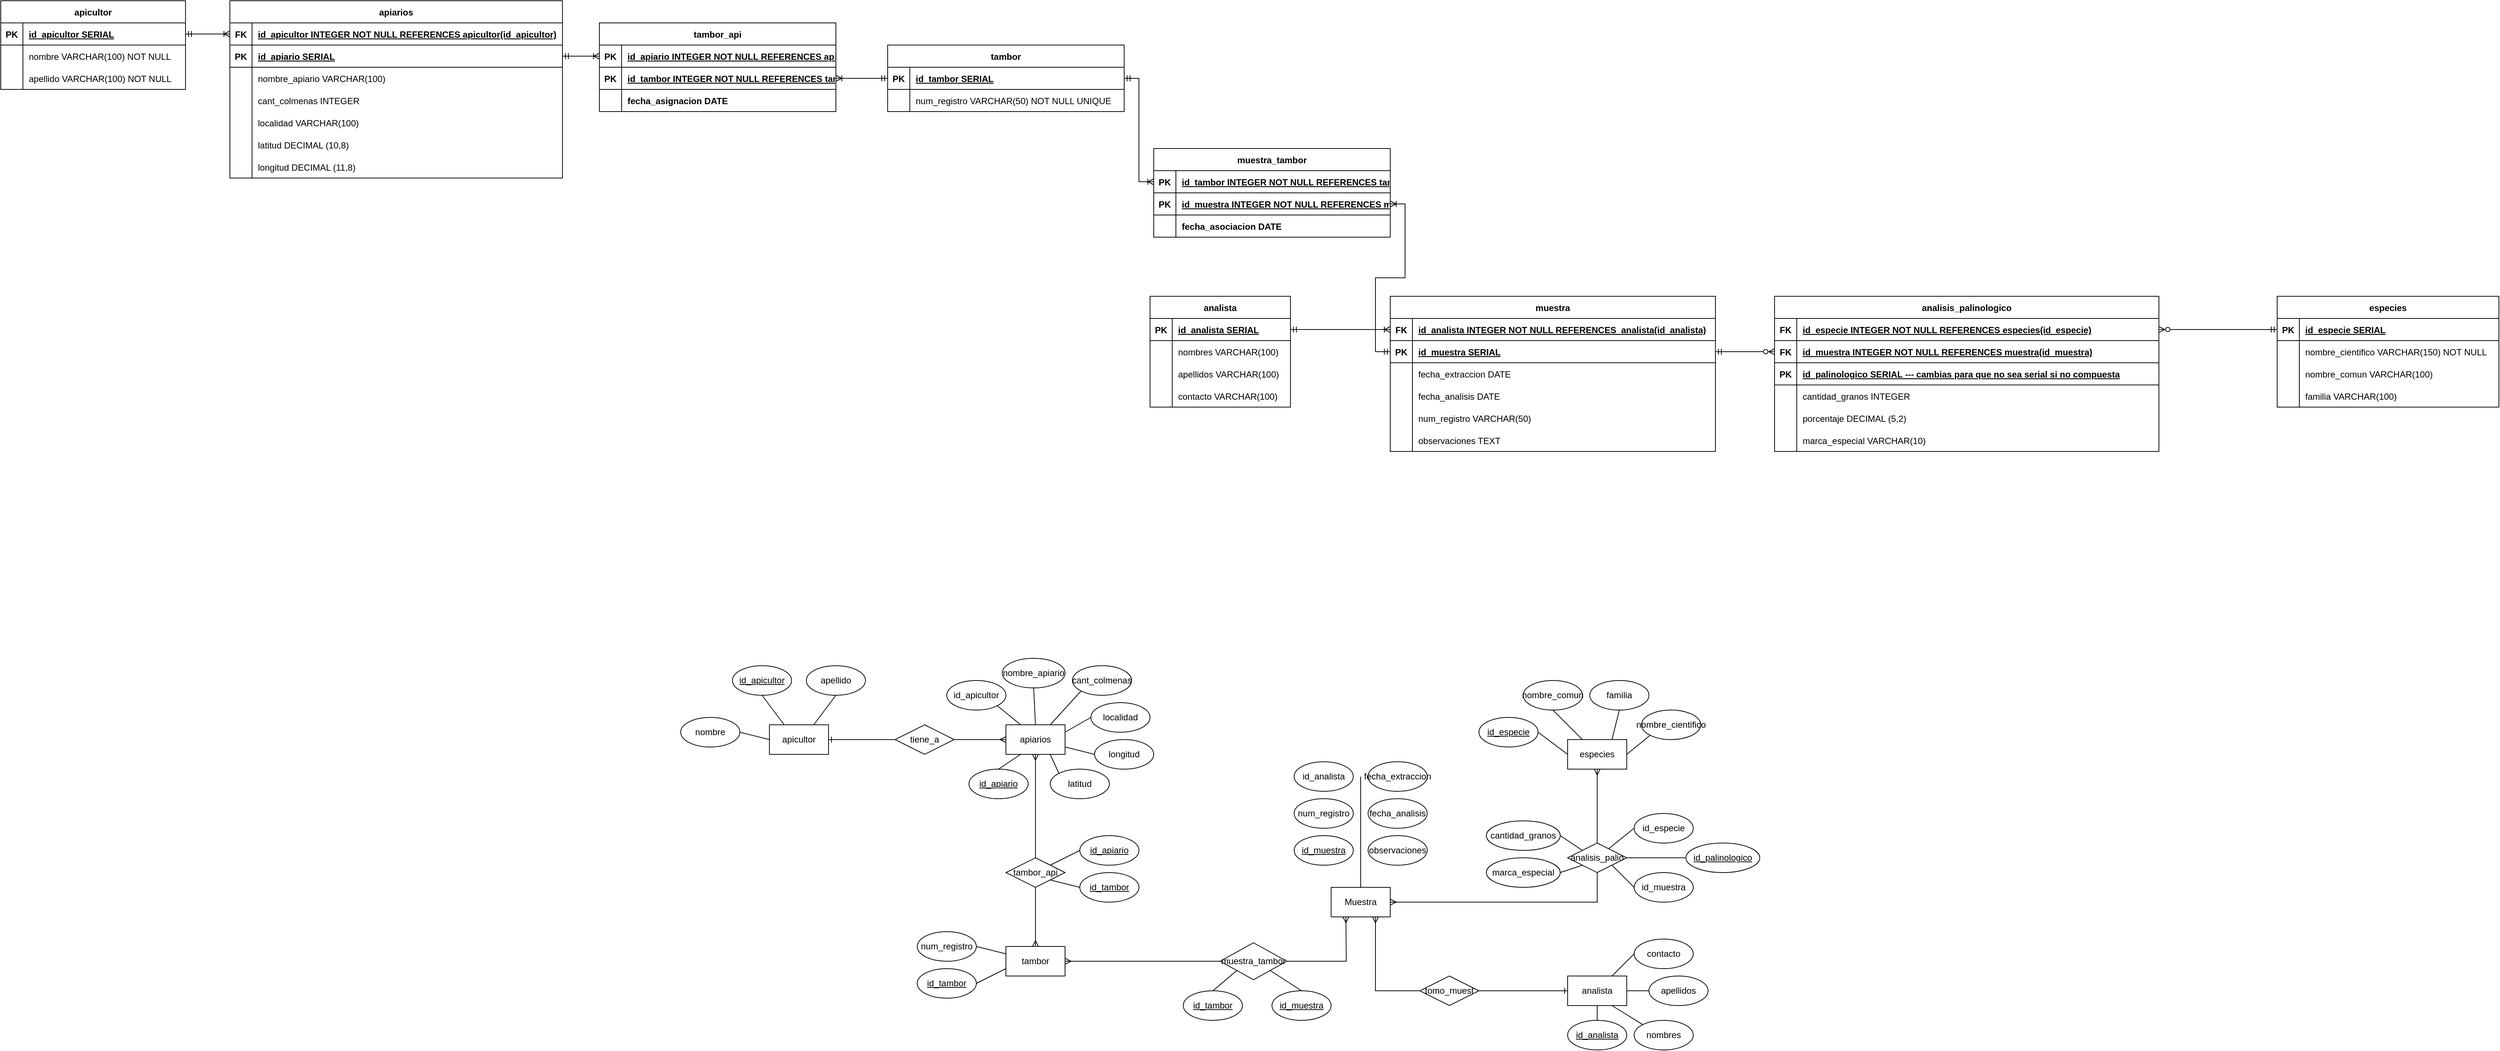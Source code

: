 <mxfile version="27.0.9">
  <diagram id="R2lEEEUBdFMjLlhIrx00" name="Page-1">
    <mxGraphModel dx="788" dy="389" grid="1" gridSize="10" guides="1" tooltips="1" connect="1" arrows="1" fold="1" page="1" pageScale="1" pageWidth="850" pageHeight="1100" math="0" shadow="0" extFonts="Permanent Marker^https://fonts.googleapis.com/css?family=Permanent+Marker">
      <root>
        <mxCell id="0" />
        <mxCell id="1" parent="0" />
        <mxCell id="6AL398sb1X5Xjt_MEFjy-1" value="especies" style="whiteSpace=wrap;html=1;align=center;" parent="1" vertex="1">
          <mxGeometry x="2440" y="1220" width="80" height="40" as="geometry" />
        </mxCell>
        <mxCell id="6AL398sb1X5Xjt_MEFjy-2" value="" style="edgeStyle=orthogonalEdgeStyle;rounded=0;orthogonalLoop=1;jettySize=auto;html=1;entryX=0.5;entryY=1;entryDx=0;entryDy=0;startArrow=ERmany;startFill=0;endArrow=ERmany;endFill=0;exitX=1;exitY=0.5;exitDx=0;exitDy=0;" parent="1" source="6AL398sb1X5Xjt_MEFjy-3" edge="1">
          <mxGeometry relative="1" as="geometry">
            <mxPoint x="1810" y="1520" as="sourcePoint" />
            <mxPoint x="2140" y="1460" as="targetPoint" />
          </mxGeometry>
        </mxCell>
        <mxCell id="6AL398sb1X5Xjt_MEFjy-3" value="tambor" style="whiteSpace=wrap;html=1;align=center;" parent="1" vertex="1">
          <mxGeometry x="1680" y="1500" width="80" height="40" as="geometry" />
        </mxCell>
        <mxCell id="6AL398sb1X5Xjt_MEFjy-4" style="edgeStyle=orthogonalEdgeStyle;rounded=0;orthogonalLoop=1;jettySize=auto;html=1;entryX=0;entryY=0.5;entryDx=0;entryDy=0;endArrow=ERone;endFill=0;startArrow=ERmany;startFill=0;" parent="1" source="6AL398sb1X5Xjt_MEFjy-5" target="6AL398sb1X5Xjt_MEFjy-65" edge="1">
          <mxGeometry relative="1" as="geometry">
            <Array as="points">
              <mxPoint x="2180" y="1560" />
            </Array>
          </mxGeometry>
        </mxCell>
        <mxCell id="6AL398sb1X5Xjt_MEFjy-5" value="Muestra" style="whiteSpace=wrap;html=1;align=center;" parent="1" vertex="1">
          <mxGeometry x="2120" y="1420" width="80" height="40" as="geometry" />
        </mxCell>
        <mxCell id="6AL398sb1X5Xjt_MEFjy-6" value="id_especie" style="ellipse;whiteSpace=wrap;html=1;align=center;fontStyle=4;" parent="1" vertex="1">
          <mxGeometry x="2320" y="1190" width="80" height="40" as="geometry" />
        </mxCell>
        <mxCell id="6AL398sb1X5Xjt_MEFjy-7" value="nombre_comun" style="ellipse;whiteSpace=wrap;html=1;align=center;" parent="1" vertex="1">
          <mxGeometry x="2380" y="1140" width="80" height="40" as="geometry" />
        </mxCell>
        <mxCell id="6AL398sb1X5Xjt_MEFjy-8" value="familia" style="ellipse;whiteSpace=wrap;html=1;align=center;" parent="1" vertex="1">
          <mxGeometry x="2470" y="1140" width="80" height="40" as="geometry" />
        </mxCell>
        <mxCell id="6AL398sb1X5Xjt_MEFjy-9" value="" style="endArrow=none;html=1;rounded=0;entryX=0;entryY=0.5;entryDx=0;entryDy=0;exitX=1;exitY=0.5;exitDx=0;exitDy=0;" parent="1" source="6AL398sb1X5Xjt_MEFjy-6" target="6AL398sb1X5Xjt_MEFjy-1" edge="1">
          <mxGeometry relative="1" as="geometry">
            <mxPoint x="2420" y="1180" as="sourcePoint" />
            <mxPoint x="2580" y="1180" as="targetPoint" />
          </mxGeometry>
        </mxCell>
        <mxCell id="6AL398sb1X5Xjt_MEFjy-10" value="" style="endArrow=none;html=1;rounded=0;entryX=0.25;entryY=0;entryDx=0;entryDy=0;exitX=0.5;exitY=1;exitDx=0;exitDy=0;" parent="1" source="6AL398sb1X5Xjt_MEFjy-7" target="6AL398sb1X5Xjt_MEFjy-1" edge="1">
          <mxGeometry relative="1" as="geometry">
            <mxPoint x="2420" y="1220" as="sourcePoint" />
            <mxPoint x="2460" y="1250" as="targetPoint" />
          </mxGeometry>
        </mxCell>
        <mxCell id="6AL398sb1X5Xjt_MEFjy-11" value="" style="endArrow=none;html=1;rounded=0;entryX=0.75;entryY=0;entryDx=0;entryDy=0;exitX=0.5;exitY=1;exitDx=0;exitDy=0;" parent="1" source="6AL398sb1X5Xjt_MEFjy-8" target="6AL398sb1X5Xjt_MEFjy-1" edge="1">
          <mxGeometry relative="1" as="geometry">
            <mxPoint x="2570" y="1190" as="sourcePoint" />
            <mxPoint x="2610" y="1220" as="targetPoint" />
          </mxGeometry>
        </mxCell>
        <mxCell id="6AL398sb1X5Xjt_MEFjy-12" value="" style="endArrow=none;html=1;rounded=0;entryX=1;entryY=0.5;entryDx=0;entryDy=0;exitX=0;exitY=0.75;exitDx=0;exitDy=0;" parent="1" source="6AL398sb1X5Xjt_MEFjy-3" target="6AL398sb1X5Xjt_MEFjy-46" edge="1">
          <mxGeometry relative="1" as="geometry">
            <mxPoint x="1850" y="1360" as="sourcePoint" />
            <mxPoint x="1270.0" y="1520" as="targetPoint" />
          </mxGeometry>
        </mxCell>
        <mxCell id="6AL398sb1X5Xjt_MEFjy-13" value="muestra_tambor" style="shape=rhombus;perimeter=rhombusPerimeter;whiteSpace=wrap;html=1;align=center;" parent="1" vertex="1">
          <mxGeometry x="1970" y="1495" width="90" height="50" as="geometry" />
        </mxCell>
        <mxCell id="6AL398sb1X5Xjt_MEFjy-14" value="fecha_extraccion" style="ellipse;whiteSpace=wrap;html=1;align=center;" parent="1" vertex="1">
          <mxGeometry x="2170" y="1250" width="80" height="40" as="geometry" />
        </mxCell>
        <mxCell id="6AL398sb1X5Xjt_MEFjy-15" value="&lt;u&gt;id_muestra&lt;/u&gt;" style="ellipse;whiteSpace=wrap;html=1;align=center;" parent="1" vertex="1">
          <mxGeometry x="2070" y="1350" width="80" height="40" as="geometry" />
        </mxCell>
        <mxCell id="6AL398sb1X5Xjt_MEFjy-16" value="observaciones" style="ellipse;whiteSpace=wrap;html=1;align=center;" parent="1" vertex="1">
          <mxGeometry x="2170" y="1350" width="80" height="40" as="geometry" />
        </mxCell>
        <mxCell id="6AL398sb1X5Xjt_MEFjy-17" value="" style="endArrow=none;html=1;rounded=0;exitX=0.5;exitY=0;exitDx=0;exitDy=0;" parent="1" source="6AL398sb1X5Xjt_MEFjy-5" edge="1">
          <mxGeometry relative="1" as="geometry">
            <mxPoint x="2250" y="1400" as="sourcePoint" />
            <mxPoint x="2160" y="1270" as="targetPoint" />
          </mxGeometry>
        </mxCell>
        <mxCell id="6AL398sb1X5Xjt_MEFjy-18" value="fecha_analisis" style="ellipse;whiteSpace=wrap;html=1;align=center;" parent="1" vertex="1">
          <mxGeometry x="2170" y="1300" width="80" height="40" as="geometry" />
        </mxCell>
        <mxCell id="6AL398sb1X5Xjt_MEFjy-19" value="num_registro" style="ellipse;whiteSpace=wrap;html=1;align=center;" parent="1" vertex="1">
          <mxGeometry x="2070" y="1300" width="80" height="40" as="geometry" />
        </mxCell>
        <mxCell id="6AL398sb1X5Xjt_MEFjy-20" style="edgeStyle=orthogonalEdgeStyle;rounded=0;orthogonalLoop=1;jettySize=auto;html=1;entryX=0.5;entryY=0;entryDx=0;entryDy=0;startArrow=ERmany;startFill=0;endArrow=ERmany;endFill=0;" parent="1" source="6AL398sb1X5Xjt_MEFjy-21" target="6AL398sb1X5Xjt_MEFjy-3" edge="1">
          <mxGeometry relative="1" as="geometry" />
        </mxCell>
        <mxCell id="6AL398sb1X5Xjt_MEFjy-21" value="apiarios" style="whiteSpace=wrap;html=1;align=center;" parent="1" vertex="1">
          <mxGeometry x="1680" y="1200" width="80" height="40" as="geometry" />
        </mxCell>
        <mxCell id="6AL398sb1X5Xjt_MEFjy-22" value="id_apiario" style="ellipse;whiteSpace=wrap;html=1;align=center;fontStyle=4;" parent="1" vertex="1">
          <mxGeometry x="1630" y="1260" width="80" height="40" as="geometry" />
        </mxCell>
        <mxCell id="6AL398sb1X5Xjt_MEFjy-23" value="id_apicultor" style="ellipse;whiteSpace=wrap;html=1;align=center;" parent="1" vertex="1">
          <mxGeometry x="1600" y="1140" width="80" height="40" as="geometry" />
        </mxCell>
        <mxCell id="6AL398sb1X5Xjt_MEFjy-24" value="nombre_apiario" style="ellipse;whiteSpace=wrap;html=1;align=center;" parent="1" vertex="1">
          <mxGeometry x="1675" y="1110" width="85" height="40" as="geometry" />
        </mxCell>
        <mxCell id="6AL398sb1X5Xjt_MEFjy-25" value="" style="endArrow=none;html=1;rounded=0;entryX=0.25;entryY=1;entryDx=0;entryDy=0;exitX=0.5;exitY=0;exitDx=0;exitDy=0;" parent="1" source="6AL398sb1X5Xjt_MEFjy-22" target="6AL398sb1X5Xjt_MEFjy-21" edge="1">
          <mxGeometry relative="1" as="geometry">
            <mxPoint x="1660" y="1160" as="sourcePoint" />
            <mxPoint x="1820" y="1160" as="targetPoint" />
          </mxGeometry>
        </mxCell>
        <mxCell id="6AL398sb1X5Xjt_MEFjy-26" value="" style="endArrow=none;html=1;rounded=0;entryX=0.25;entryY=0;entryDx=0;entryDy=0;exitX=1;exitY=1;exitDx=0;exitDy=0;" parent="1" source="6AL398sb1X5Xjt_MEFjy-23" target="6AL398sb1X5Xjt_MEFjy-21" edge="1">
          <mxGeometry relative="1" as="geometry">
            <mxPoint x="1660" y="1200" as="sourcePoint" />
            <mxPoint x="1700" y="1230" as="targetPoint" />
          </mxGeometry>
        </mxCell>
        <mxCell id="6AL398sb1X5Xjt_MEFjy-27" value="" style="endArrow=none;html=1;rounded=0;entryX=0.5;entryY=0;entryDx=0;entryDy=0;exitX=0.5;exitY=1;exitDx=0;exitDy=0;" parent="1" source="6AL398sb1X5Xjt_MEFjy-24" target="6AL398sb1X5Xjt_MEFjy-21" edge="1">
          <mxGeometry relative="1" as="geometry">
            <mxPoint x="1810" y="1170" as="sourcePoint" />
            <mxPoint x="1850" y="1200" as="targetPoint" />
          </mxGeometry>
        </mxCell>
        <mxCell id="6AL398sb1X5Xjt_MEFjy-28" value="tambor_api" style="shape=rhombus;perimeter=rhombusPerimeter;whiteSpace=wrap;html=1;align=center;" parent="1" vertex="1">
          <mxGeometry x="1680" y="1380" width="80" height="40" as="geometry" />
        </mxCell>
        <mxCell id="6AL398sb1X5Xjt_MEFjy-29" value="cant_colmenas" style="ellipse;whiteSpace=wrap;html=1;align=center;" parent="1" vertex="1">
          <mxGeometry x="1770" y="1120" width="80" height="40" as="geometry" />
        </mxCell>
        <mxCell id="6AL398sb1X5Xjt_MEFjy-30" value="longitud" style="ellipse;whiteSpace=wrap;html=1;align=center;" parent="1" vertex="1">
          <mxGeometry x="1800" y="1220" width="80" height="40" as="geometry" />
        </mxCell>
        <mxCell id="6AL398sb1X5Xjt_MEFjy-31" value="" style="endArrow=none;html=1;rounded=0;entryX=0.75;entryY=0;entryDx=0;entryDy=0;exitX=0;exitY=1;exitDx=0;exitDy=0;" parent="1" source="6AL398sb1X5Xjt_MEFjy-29" target="6AL398sb1X5Xjt_MEFjy-21" edge="1">
          <mxGeometry relative="1" as="geometry">
            <mxPoint x="1705" y="1160" as="sourcePoint" />
            <mxPoint x="1735" y="1230" as="targetPoint" />
          </mxGeometry>
        </mxCell>
        <mxCell id="6AL398sb1X5Xjt_MEFjy-32" value="" style="endArrow=none;html=1;rounded=0;exitX=0;exitY=0.5;exitDx=0;exitDy=0;entryX=1;entryY=0.75;entryDx=0;entryDy=0;" parent="1" source="6AL398sb1X5Xjt_MEFjy-30" target="6AL398sb1X5Xjt_MEFjy-21" edge="1">
          <mxGeometry relative="1" as="geometry">
            <mxPoint x="1805" y="1240" as="sourcePoint" />
            <mxPoint x="1770" y="1220" as="targetPoint" />
          </mxGeometry>
        </mxCell>
        <mxCell id="6AL398sb1X5Xjt_MEFjy-33" value="id_especie" style="ellipse;whiteSpace=wrap;html=1;align=center;" parent="1" vertex="1">
          <mxGeometry x="2530" y="1320" width="80" height="40" as="geometry" />
        </mxCell>
        <mxCell id="6AL398sb1X5Xjt_MEFjy-34" value="" style="endArrow=none;html=1;rounded=0;exitX=0.675;exitY=0.225;exitDx=0;exitDy=0;entryX=0;entryY=0.5;entryDx=0;entryDy=0;exitPerimeter=0;" parent="1" source="6AL398sb1X5Xjt_MEFjy-37" target="6AL398sb1X5Xjt_MEFjy-33" edge="1">
          <mxGeometry relative="1" as="geometry">
            <mxPoint x="2500" y="1330" as="sourcePoint" />
            <mxPoint x="2640" y="1390" as="targetPoint" />
          </mxGeometry>
        </mxCell>
        <mxCell id="6AL398sb1X5Xjt_MEFjy-35" style="edgeStyle=orthogonalEdgeStyle;rounded=0;orthogonalLoop=1;jettySize=auto;html=1;entryX=1;entryY=0.5;entryDx=0;entryDy=0;endArrow=ERmany;endFill=0;startArrow=ERmany;startFill=0;" parent="1" target="6AL398sb1X5Xjt_MEFjy-5" edge="1">
          <mxGeometry relative="1" as="geometry">
            <mxPoint x="2480" y="1260" as="sourcePoint" />
            <mxPoint x="2480" y="1420" as="targetPoint" />
            <Array as="points">
              <mxPoint x="2480" y="1440" />
            </Array>
          </mxGeometry>
        </mxCell>
        <mxCell id="6AL398sb1X5Xjt_MEFjy-36" value="&lt;u&gt;id_palinologico&lt;/u&gt;" style="ellipse;whiteSpace=wrap;html=1;align=center;" parent="1" vertex="1">
          <mxGeometry x="2600" y="1360" width="100" height="40" as="geometry" />
        </mxCell>
        <mxCell id="6AL398sb1X5Xjt_MEFjy-37" value="analisis_palio" style="shape=rhombus;perimeter=rhombusPerimeter;whiteSpace=wrap;html=1;align=center;" parent="1" vertex="1">
          <mxGeometry x="2440" y="1360" width="80" height="40" as="geometry" />
        </mxCell>
        <mxCell id="6AL398sb1X5Xjt_MEFjy-38" value="" style="endArrow=none;html=1;rounded=0;entryX=1;entryY=0.5;entryDx=0;entryDy=0;exitX=0;exitY=0.5;exitDx=0;exitDy=0;" parent="1" source="6AL398sb1X5Xjt_MEFjy-36" target="6AL398sb1X5Xjt_MEFjy-37" edge="1">
          <mxGeometry relative="1" as="geometry">
            <mxPoint x="2550" y="1310" as="sourcePoint" />
            <mxPoint x="2520" y="1370" as="targetPoint" />
          </mxGeometry>
        </mxCell>
        <mxCell id="6AL398sb1X5Xjt_MEFjy-39" value="" style="endArrow=none;html=1;rounded=0;entryX=0;entryY=0;entryDx=0;entryDy=0;exitX=1;exitY=0.5;exitDx=0;exitDy=0;" parent="1" source="6AL398sb1X5Xjt_MEFjy-40" target="6AL398sb1X5Xjt_MEFjy-37" edge="1">
          <mxGeometry relative="1" as="geometry">
            <mxPoint x="2400" y="1340" as="sourcePoint" />
            <mxPoint x="2440" y="1340" as="targetPoint" />
          </mxGeometry>
        </mxCell>
        <mxCell id="6AL398sb1X5Xjt_MEFjy-40" value="cantidad_granos" style="ellipse;whiteSpace=wrap;html=1;align=center;" parent="1" vertex="1">
          <mxGeometry x="2330" y="1330" width="100" height="40" as="geometry" />
        </mxCell>
        <mxCell id="6AL398sb1X5Xjt_MEFjy-41" value="nombre_cientifico" style="ellipse;whiteSpace=wrap;html=1;align=center;" parent="1" vertex="1">
          <mxGeometry x="2540" y="1180" width="80" height="40" as="geometry" />
        </mxCell>
        <mxCell id="6AL398sb1X5Xjt_MEFjy-42" value="" style="endArrow=none;html=1;rounded=0;entryX=1;entryY=0.5;entryDx=0;entryDy=0;exitX=0;exitY=1;exitDx=0;exitDy=0;" parent="1" source="6AL398sb1X5Xjt_MEFjy-41" target="6AL398sb1X5Xjt_MEFjy-1" edge="1">
          <mxGeometry relative="1" as="geometry">
            <mxPoint x="2510" y="1200" as="sourcePoint" />
            <mxPoint x="2500" y="1240" as="targetPoint" />
          </mxGeometry>
        </mxCell>
        <mxCell id="6AL398sb1X5Xjt_MEFjy-43" value="&lt;u&gt;id_muestra&lt;/u&gt;" style="ellipse;whiteSpace=wrap;html=1;align=center;" parent="1" vertex="1">
          <mxGeometry x="2040" y="1560" width="80" height="40" as="geometry" />
        </mxCell>
        <mxCell id="6AL398sb1X5Xjt_MEFjy-44" value="" style="endArrow=none;html=1;rounded=0;exitX=0;exitY=1;exitDx=0;exitDy=0;entryX=0.5;entryY=0;entryDx=0;entryDy=0;" parent="1" source="6AL398sb1X5Xjt_MEFjy-13" target="6AL398sb1X5Xjt_MEFjy-55" edge="1">
          <mxGeometry relative="1" as="geometry">
            <mxPoint x="2000" y="1530" as="sourcePoint" />
            <mxPoint x="1980" y="1560" as="targetPoint" />
          </mxGeometry>
        </mxCell>
        <mxCell id="6AL398sb1X5Xjt_MEFjy-45" value="" style="endArrow=none;html=1;rounded=0;exitX=1;exitY=1;exitDx=0;exitDy=0;entryX=0.5;entryY=0;entryDx=0;entryDy=0;" parent="1" source="6AL398sb1X5Xjt_MEFjy-13" target="6AL398sb1X5Xjt_MEFjy-43" edge="1">
          <mxGeometry relative="1" as="geometry">
            <mxPoint x="2070" y="1530" as="sourcePoint" />
            <mxPoint x="2050" y="1560" as="targetPoint" />
          </mxGeometry>
        </mxCell>
        <mxCell id="6AL398sb1X5Xjt_MEFjy-46" value="id_tambor" style="ellipse;whiteSpace=wrap;html=1;align=center;fontStyle=4;" parent="1" vertex="1">
          <mxGeometry x="1560" y="1530" width="80" height="40" as="geometry" />
        </mxCell>
        <mxCell id="6AL398sb1X5Xjt_MEFjy-47" value="localidad" style="ellipse;whiteSpace=wrap;html=1;align=center;" parent="1" vertex="1">
          <mxGeometry x="1795" y="1170" width="80" height="40" as="geometry" />
        </mxCell>
        <mxCell id="6AL398sb1X5Xjt_MEFjy-48" value="" style="endArrow=none;html=1;rounded=0;exitX=0;exitY=0.5;exitDx=0;exitDy=0;entryX=1;entryY=0.25;entryDx=0;entryDy=0;" parent="1" source="6AL398sb1X5Xjt_MEFjy-47" target="6AL398sb1X5Xjt_MEFjy-21" edge="1">
          <mxGeometry relative="1" as="geometry">
            <mxPoint x="1822" y="1190" as="sourcePoint" />
            <mxPoint x="1770" y="1210" as="targetPoint" />
          </mxGeometry>
        </mxCell>
        <mxCell id="6AL398sb1X5Xjt_MEFjy-49" value="&lt;u&gt;id_apiario&lt;/u&gt;" style="ellipse;whiteSpace=wrap;html=1;align=center;" parent="1" vertex="1">
          <mxGeometry x="1780" y="1350" width="80" height="40" as="geometry" />
        </mxCell>
        <mxCell id="6AL398sb1X5Xjt_MEFjy-50" value="" style="endArrow=none;html=1;rounded=0;entryX=1;entryY=0;entryDx=0;entryDy=0;exitX=0;exitY=0.5;exitDx=0;exitDy=0;" parent="1" source="6AL398sb1X5Xjt_MEFjy-49" target="6AL398sb1X5Xjt_MEFjy-28" edge="1">
          <mxGeometry relative="1" as="geometry">
            <mxPoint x="1785" y="1420" as="sourcePoint" />
            <mxPoint x="1755" y="1420" as="targetPoint" />
          </mxGeometry>
        </mxCell>
        <mxCell id="6AL398sb1X5Xjt_MEFjy-51" style="edgeStyle=orthogonalEdgeStyle;rounded=0;orthogonalLoop=1;jettySize=auto;html=1;entryX=0;entryY=0.5;entryDx=0;entryDy=0;startArrow=ERone;startFill=0;endArrow=ERmany;endFill=0;" parent="1" source="6AL398sb1X5Xjt_MEFjy-52" target="6AL398sb1X5Xjt_MEFjy-21" edge="1">
          <mxGeometry relative="1" as="geometry" />
        </mxCell>
        <mxCell id="6AL398sb1X5Xjt_MEFjy-52" value="apicultor" style="whiteSpace=wrap;html=1;align=center;" parent="1" vertex="1">
          <mxGeometry x="1360" y="1200" width="80" height="40" as="geometry" />
        </mxCell>
        <mxCell id="6AL398sb1X5Xjt_MEFjy-53" value="&lt;u&gt;id_tambor&lt;/u&gt;" style="ellipse;whiteSpace=wrap;html=1;align=center;" parent="1" vertex="1">
          <mxGeometry x="1780" y="1400" width="80" height="40" as="geometry" />
        </mxCell>
        <mxCell id="6AL398sb1X5Xjt_MEFjy-54" value="" style="endArrow=none;html=1;rounded=0;entryX=1;entryY=1;entryDx=0;entryDy=0;exitX=0;exitY=0.5;exitDx=0;exitDy=0;" parent="1" source="6AL398sb1X5Xjt_MEFjy-53" target="6AL398sb1X5Xjt_MEFjy-28" edge="1">
          <mxGeometry relative="1" as="geometry">
            <mxPoint x="1790" y="1380" as="sourcePoint" />
            <mxPoint x="1770" y="1410" as="targetPoint" />
          </mxGeometry>
        </mxCell>
        <mxCell id="6AL398sb1X5Xjt_MEFjy-55" value="&lt;u&gt;id_tambor&lt;/u&gt;" style="ellipse;whiteSpace=wrap;html=1;align=center;" parent="1" vertex="1">
          <mxGeometry x="1920" y="1560" width="80" height="40" as="geometry" />
        </mxCell>
        <mxCell id="6AL398sb1X5Xjt_MEFjy-56" value="tiene_a" style="shape=rhombus;perimeter=rhombusPerimeter;whiteSpace=wrap;html=1;align=center;" parent="1" vertex="1">
          <mxGeometry x="1530" y="1200" width="80" height="40" as="geometry" />
        </mxCell>
        <mxCell id="6AL398sb1X5Xjt_MEFjy-57" value="id_apicultor" style="ellipse;whiteSpace=wrap;html=1;align=center;fontStyle=4;" parent="1" vertex="1">
          <mxGeometry x="1310" y="1120" width="80" height="40" as="geometry" />
        </mxCell>
        <mxCell id="6AL398sb1X5Xjt_MEFjy-58" value="apellido" style="ellipse;whiteSpace=wrap;html=1;align=center;" parent="1" vertex="1">
          <mxGeometry x="1410" y="1120" width="80" height="40" as="geometry" />
        </mxCell>
        <mxCell id="6AL398sb1X5Xjt_MEFjy-59" value="" style="endArrow=none;html=1;rounded=0;entryX=0.25;entryY=0;entryDx=0;entryDy=0;exitX=0.5;exitY=1;exitDx=0;exitDy=0;" parent="1" source="6AL398sb1X5Xjt_MEFjy-57" target="6AL398sb1X5Xjt_MEFjy-52" edge="1">
          <mxGeometry relative="1" as="geometry">
            <mxPoint x="1310" y="1185" as="sourcePoint" />
            <mxPoint x="1330" y="1215" as="targetPoint" />
          </mxGeometry>
        </mxCell>
        <mxCell id="6AL398sb1X5Xjt_MEFjy-60" value="" style="endArrow=none;html=1;rounded=0;entryX=0.75;entryY=0;entryDx=0;entryDy=0;exitX=0.5;exitY=1;exitDx=0;exitDy=0;" parent="1" source="6AL398sb1X5Xjt_MEFjy-58" target="6AL398sb1X5Xjt_MEFjy-52" edge="1">
          <mxGeometry relative="1" as="geometry">
            <mxPoint x="1410" y="1170" as="sourcePoint" />
            <mxPoint x="1430" y="1200" as="targetPoint" />
          </mxGeometry>
        </mxCell>
        <mxCell id="6AL398sb1X5Xjt_MEFjy-61" value="marca_especial" style="ellipse;whiteSpace=wrap;html=1;align=center;" parent="1" vertex="1">
          <mxGeometry x="2330" y="1380" width="100" height="40" as="geometry" />
        </mxCell>
        <mxCell id="6AL398sb1X5Xjt_MEFjy-62" value="" style="endArrow=none;html=1;rounded=0;entryX=0;entryY=1;entryDx=0;entryDy=0;exitX=1;exitY=0.5;exitDx=0;exitDy=0;" parent="1" source="6AL398sb1X5Xjt_MEFjy-61" target="6AL398sb1X5Xjt_MEFjy-37" edge="1">
          <mxGeometry relative="1" as="geometry">
            <mxPoint x="2430" y="1320" as="sourcePoint" />
            <mxPoint x="2492" y="1336" as="targetPoint" />
          </mxGeometry>
        </mxCell>
        <mxCell id="6AL398sb1X5Xjt_MEFjy-63" value="id_muestra" style="ellipse;whiteSpace=wrap;html=1;align=center;" parent="1" vertex="1">
          <mxGeometry x="2530" y="1400" width="80" height="40" as="geometry" />
        </mxCell>
        <mxCell id="6AL398sb1X5Xjt_MEFjy-64" value="" style="endArrow=none;html=1;rounded=0;exitX=0;exitY=0.5;exitDx=0;exitDy=0;entryX=1;entryY=1;entryDx=0;entryDy=0;" parent="1" source="6AL398sb1X5Xjt_MEFjy-63" target="6AL398sb1X5Xjt_MEFjy-37" edge="1">
          <mxGeometry relative="1" as="geometry">
            <mxPoint x="2500" y="1559" as="sourcePoint" />
            <mxPoint x="2536" y="1530" as="targetPoint" />
          </mxGeometry>
        </mxCell>
        <mxCell id="6AL398sb1X5Xjt_MEFjy-65" value="analista" style="whiteSpace=wrap;html=1;align=center;" parent="1" vertex="1">
          <mxGeometry x="2440" y="1540" width="80" height="40" as="geometry" />
        </mxCell>
        <mxCell id="6AL398sb1X5Xjt_MEFjy-66" value="id_analista" style="ellipse;whiteSpace=wrap;html=1;align=center;" parent="1" vertex="1">
          <mxGeometry x="2070" y="1250" width="80" height="40" as="geometry" />
        </mxCell>
        <mxCell id="6AL398sb1X5Xjt_MEFjy-67" value="tomo_muest" style="shape=rhombus;perimeter=rhombusPerimeter;whiteSpace=wrap;html=1;align=center;" parent="1" vertex="1">
          <mxGeometry x="2240" y="1540" width="80" height="40" as="geometry" />
        </mxCell>
        <mxCell id="6AL398sb1X5Xjt_MEFjy-68" value="&lt;u&gt;id_analista&lt;/u&gt;" style="ellipse;whiteSpace=wrap;html=1;align=center;" parent="1" vertex="1">
          <mxGeometry x="2440" y="1600" width="80" height="40" as="geometry" />
        </mxCell>
        <mxCell id="6AL398sb1X5Xjt_MEFjy-69" value="nombres" style="ellipse;whiteSpace=wrap;html=1;align=center;" parent="1" vertex="1">
          <mxGeometry x="2530" y="1600" width="80" height="40" as="geometry" />
        </mxCell>
        <mxCell id="6AL398sb1X5Xjt_MEFjy-70" value="apellidos" style="ellipse;whiteSpace=wrap;html=1;align=center;" parent="1" vertex="1">
          <mxGeometry x="2550" y="1540" width="80" height="40" as="geometry" />
        </mxCell>
        <mxCell id="6AL398sb1X5Xjt_MEFjy-71" value="contacto" style="ellipse;whiteSpace=wrap;html=1;align=center;" parent="1" vertex="1">
          <mxGeometry x="2530" y="1490" width="80" height="40" as="geometry" />
        </mxCell>
        <mxCell id="6AL398sb1X5Xjt_MEFjy-72" value="" style="endArrow=none;html=1;rounded=0;exitX=0.5;exitY=0;exitDx=0;exitDy=0;entryX=0.5;entryY=1;entryDx=0;entryDy=0;" parent="1" source="6AL398sb1X5Xjt_MEFjy-68" target="6AL398sb1X5Xjt_MEFjy-65" edge="1">
          <mxGeometry relative="1" as="geometry">
            <mxPoint x="2440" y="1620" as="sourcePoint" />
            <mxPoint x="2410" y="1590" as="targetPoint" />
          </mxGeometry>
        </mxCell>
        <mxCell id="6AL398sb1X5Xjt_MEFjy-73" value="" style="endArrow=none;html=1;rounded=0;exitX=0.75;exitY=0;exitDx=0;exitDy=0;entryX=0;entryY=0.5;entryDx=0;entryDy=0;" parent="1" source="6AL398sb1X5Xjt_MEFjy-65" target="6AL398sb1X5Xjt_MEFjy-71" edge="1">
          <mxGeometry relative="1" as="geometry">
            <mxPoint x="2500" y="1520" as="sourcePoint" />
            <mxPoint x="2470" y="1490" as="targetPoint" />
          </mxGeometry>
        </mxCell>
        <mxCell id="6AL398sb1X5Xjt_MEFjy-74" value="" style="endArrow=none;html=1;rounded=0;exitX=0;exitY=0.5;exitDx=0;exitDy=0;entryX=1;entryY=0.5;entryDx=0;entryDy=0;" parent="1" source="6AL398sb1X5Xjt_MEFjy-70" target="6AL398sb1X5Xjt_MEFjy-65" edge="1">
          <mxGeometry relative="1" as="geometry">
            <mxPoint x="2530" y="1540" as="sourcePoint" />
            <mxPoint x="2500" y="1510" as="targetPoint" />
          </mxGeometry>
        </mxCell>
        <mxCell id="6AL398sb1X5Xjt_MEFjy-75" value="" style="endArrow=none;html=1;rounded=0;exitX=0;exitY=0;exitDx=0;exitDy=0;entryX=0.75;entryY=1;entryDx=0;entryDy=0;" parent="1" source="6AL398sb1X5Xjt_MEFjy-69" target="6AL398sb1X5Xjt_MEFjy-65" edge="1">
          <mxGeometry relative="1" as="geometry">
            <mxPoint x="2530" y="1620" as="sourcePoint" />
            <mxPoint x="2500" y="1590" as="targetPoint" />
          </mxGeometry>
        </mxCell>
        <mxCell id="6AL398sb1X5Xjt_MEFjy-76" value="nombre" style="ellipse;whiteSpace=wrap;html=1;align=center;" parent="1" vertex="1">
          <mxGeometry x="1240" y="1190" width="80" height="40" as="geometry" />
        </mxCell>
        <mxCell id="6AL398sb1X5Xjt_MEFjy-77" value="" style="endArrow=none;html=1;rounded=0;entryX=0;entryY=0.5;entryDx=0;entryDy=0;exitX=1;exitY=0.5;exitDx=0;exitDy=0;" parent="1" source="6AL398sb1X5Xjt_MEFjy-76" target="6AL398sb1X5Xjt_MEFjy-52" edge="1">
          <mxGeometry relative="1" as="geometry">
            <mxPoint x="1460" y="1170" as="sourcePoint" />
            <mxPoint x="1430" y="1210" as="targetPoint" />
          </mxGeometry>
        </mxCell>
        <mxCell id="6AL398sb1X5Xjt_MEFjy-78" value="num_registro" style="ellipse;whiteSpace=wrap;html=1;align=center;" parent="1" vertex="1">
          <mxGeometry x="1560" y="1480" width="80" height="40" as="geometry" />
        </mxCell>
        <mxCell id="6AL398sb1X5Xjt_MEFjy-79" value="" style="endArrow=none;html=1;rounded=0;entryX=1;entryY=0.5;entryDx=0;entryDy=0;exitX=0;exitY=0.25;exitDx=0;exitDy=0;" parent="1" source="6AL398sb1X5Xjt_MEFjy-3" target="6AL398sb1X5Xjt_MEFjy-78" edge="1">
          <mxGeometry relative="1" as="geometry">
            <mxPoint x="1692" y="1540" as="sourcePoint" />
            <mxPoint x="1670" y="1546" as="targetPoint" />
          </mxGeometry>
        </mxCell>
        <mxCell id="6AL398sb1X5Xjt_MEFjy-80" value="apicultor" style="shape=table;startSize=30;container=1;collapsible=1;childLayout=tableLayout;fixedRows=1;rowLines=0;fontStyle=1;align=center;resizeLast=1;" parent="1" vertex="1">
          <mxGeometry x="320" y="220" width="250" height="120" as="geometry" />
        </mxCell>
        <mxCell id="6AL398sb1X5Xjt_MEFjy-81" value="" style="shape=tableRow;horizontal=0;startSize=0;swimlaneHead=0;swimlaneBody=0;fillColor=none;collapsible=0;dropTarget=0;points=[[0,0.5],[1,0.5]];portConstraint=eastwest;strokeColor=inherit;top=0;left=0;right=0;bottom=1;" parent="6AL398sb1X5Xjt_MEFjy-80" vertex="1">
          <mxGeometry y="30" width="250" height="30" as="geometry" />
        </mxCell>
        <mxCell id="6AL398sb1X5Xjt_MEFjy-82" value="PK" style="shape=partialRectangle;overflow=hidden;connectable=0;fillColor=none;strokeColor=inherit;top=0;left=0;bottom=0;right=0;fontStyle=1;" parent="6AL398sb1X5Xjt_MEFjy-81" vertex="1">
          <mxGeometry width="30" height="30" as="geometry">
            <mxRectangle width="30" height="30" as="alternateBounds" />
          </mxGeometry>
        </mxCell>
        <mxCell id="6AL398sb1X5Xjt_MEFjy-83" value="id_apicultor SERIAL " style="shape=partialRectangle;overflow=hidden;connectable=0;fillColor=none;align=left;strokeColor=inherit;top=0;left=0;bottom=0;right=0;spacingLeft=6;fontStyle=5;" parent="6AL398sb1X5Xjt_MEFjy-81" vertex="1">
          <mxGeometry x="30" width="220" height="30" as="geometry">
            <mxRectangle width="220" height="30" as="alternateBounds" />
          </mxGeometry>
        </mxCell>
        <mxCell id="6AL398sb1X5Xjt_MEFjy-84" value="" style="shape=tableRow;horizontal=0;startSize=0;swimlaneHead=0;swimlaneBody=0;fillColor=none;collapsible=0;dropTarget=0;points=[[0,0.5],[1,0.5]];portConstraint=eastwest;strokeColor=inherit;top=0;left=0;right=0;bottom=0;" parent="6AL398sb1X5Xjt_MEFjy-80" vertex="1">
          <mxGeometry y="60" width="250" height="30" as="geometry" />
        </mxCell>
        <mxCell id="6AL398sb1X5Xjt_MEFjy-85" value="" style="shape=partialRectangle;overflow=hidden;connectable=0;fillColor=none;strokeColor=inherit;top=0;left=0;bottom=0;right=0;" parent="6AL398sb1X5Xjt_MEFjy-84" vertex="1">
          <mxGeometry width="30" height="30" as="geometry">
            <mxRectangle width="30" height="30" as="alternateBounds" />
          </mxGeometry>
        </mxCell>
        <mxCell id="6AL398sb1X5Xjt_MEFjy-86" value="nombre VARCHAR(100) NOT NULL" style="shape=partialRectangle;overflow=hidden;connectable=0;fillColor=none;align=left;strokeColor=inherit;top=0;left=0;bottom=0;right=0;spacingLeft=6;" parent="6AL398sb1X5Xjt_MEFjy-84" vertex="1">
          <mxGeometry x="30" width="220" height="30" as="geometry">
            <mxRectangle width="220" height="30" as="alternateBounds" />
          </mxGeometry>
        </mxCell>
        <mxCell id="6AL398sb1X5Xjt_MEFjy-87" value="" style="shape=tableRow;horizontal=0;startSize=0;swimlaneHead=0;swimlaneBody=0;fillColor=none;collapsible=0;dropTarget=0;points=[[0,0.5],[1,0.5]];portConstraint=eastwest;strokeColor=inherit;top=0;left=0;right=0;bottom=0;" parent="6AL398sb1X5Xjt_MEFjy-80" vertex="1">
          <mxGeometry y="90" width="250" height="30" as="geometry" />
        </mxCell>
        <mxCell id="6AL398sb1X5Xjt_MEFjy-88" value="" style="shape=partialRectangle;overflow=hidden;connectable=0;fillColor=none;strokeColor=inherit;top=0;left=0;bottom=0;right=0;" parent="6AL398sb1X5Xjt_MEFjy-87" vertex="1">
          <mxGeometry width="30" height="30" as="geometry">
            <mxRectangle width="30" height="30" as="alternateBounds" />
          </mxGeometry>
        </mxCell>
        <mxCell id="6AL398sb1X5Xjt_MEFjy-89" value="apellido VARCHAR(100) NOT NULL" style="shape=partialRectangle;overflow=hidden;connectable=0;fillColor=none;align=left;strokeColor=inherit;top=0;left=0;bottom=0;right=0;spacingLeft=6;" parent="6AL398sb1X5Xjt_MEFjy-87" vertex="1">
          <mxGeometry x="30" width="220" height="30" as="geometry">
            <mxRectangle width="220" height="30" as="alternateBounds" />
          </mxGeometry>
        </mxCell>
        <mxCell id="6AL398sb1X5Xjt_MEFjy-90" value="apiarios" style="shape=table;startSize=30;container=1;collapsible=1;childLayout=tableLayout;fixedRows=1;rowLines=0;fontStyle=1;align=center;resizeLast=1;" parent="1" vertex="1">
          <mxGeometry x="630" y="220" width="450" height="240" as="geometry" />
        </mxCell>
        <mxCell id="6AL398sb1X5Xjt_MEFjy-91" value="" style="shape=tableRow;horizontal=0;startSize=0;swimlaneHead=0;swimlaneBody=0;fillColor=none;collapsible=0;dropTarget=0;points=[[0,0.5],[1,0.5]];portConstraint=eastwest;strokeColor=inherit;top=0;left=0;right=0;bottom=1;" parent="6AL398sb1X5Xjt_MEFjy-90" vertex="1">
          <mxGeometry y="30" width="450" height="30" as="geometry" />
        </mxCell>
        <mxCell id="6AL398sb1X5Xjt_MEFjy-92" value="FK" style="shape=partialRectangle;overflow=hidden;connectable=0;fillColor=none;strokeColor=inherit;top=0;left=0;bottom=0;right=0;fontStyle=1;" parent="6AL398sb1X5Xjt_MEFjy-91" vertex="1">
          <mxGeometry width="30" height="30" as="geometry">
            <mxRectangle width="30" height="30" as="alternateBounds" />
          </mxGeometry>
        </mxCell>
        <mxCell id="6AL398sb1X5Xjt_MEFjy-93" value="id_apicultor INTEGER NOT NULL REFERENCES apicultor(id_apicultor)" style="shape=partialRectangle;overflow=hidden;connectable=0;fillColor=none;align=left;strokeColor=inherit;top=0;left=0;bottom=0;right=0;spacingLeft=6;fontStyle=5;" parent="6AL398sb1X5Xjt_MEFjy-91" vertex="1">
          <mxGeometry x="30" width="420" height="30" as="geometry">
            <mxRectangle width="420" height="30" as="alternateBounds" />
          </mxGeometry>
        </mxCell>
        <mxCell id="6AL398sb1X5Xjt_MEFjy-94" value="" style="shape=tableRow;horizontal=0;startSize=0;swimlaneHead=0;swimlaneBody=0;fillColor=none;collapsible=0;dropTarget=0;points=[[0,0.5],[1,0.5]];portConstraint=eastwest;strokeColor=inherit;top=0;left=0;right=0;bottom=1;" parent="6AL398sb1X5Xjt_MEFjy-90" vertex="1">
          <mxGeometry y="60" width="450" height="30" as="geometry" />
        </mxCell>
        <mxCell id="6AL398sb1X5Xjt_MEFjy-95" value="PK" style="shape=partialRectangle;overflow=hidden;connectable=0;fillColor=none;strokeColor=inherit;top=0;left=0;bottom=0;right=0;fontStyle=1;" parent="6AL398sb1X5Xjt_MEFjy-94" vertex="1">
          <mxGeometry width="30" height="30" as="geometry">
            <mxRectangle width="30" height="30" as="alternateBounds" />
          </mxGeometry>
        </mxCell>
        <mxCell id="6AL398sb1X5Xjt_MEFjy-96" value="id_apiario SERIAL " style="shape=partialRectangle;overflow=hidden;connectable=0;fillColor=none;align=left;strokeColor=inherit;top=0;left=0;bottom=0;right=0;spacingLeft=6;fontStyle=5;" parent="6AL398sb1X5Xjt_MEFjy-94" vertex="1">
          <mxGeometry x="30" width="420" height="30" as="geometry">
            <mxRectangle width="420" height="30" as="alternateBounds" />
          </mxGeometry>
        </mxCell>
        <mxCell id="6AL398sb1X5Xjt_MEFjy-97" value="" style="shape=tableRow;horizontal=0;startSize=0;swimlaneHead=0;swimlaneBody=0;fillColor=none;collapsible=0;dropTarget=0;points=[[0,0.5],[1,0.5]];portConstraint=eastwest;strokeColor=inherit;top=0;left=0;right=0;bottom=0;" parent="6AL398sb1X5Xjt_MEFjy-90" vertex="1">
          <mxGeometry y="90" width="450" height="30" as="geometry" />
        </mxCell>
        <mxCell id="6AL398sb1X5Xjt_MEFjy-98" value="" style="shape=partialRectangle;overflow=hidden;connectable=0;fillColor=none;strokeColor=inherit;top=0;left=0;bottom=0;right=0;" parent="6AL398sb1X5Xjt_MEFjy-97" vertex="1">
          <mxGeometry width="30" height="30" as="geometry">
            <mxRectangle width="30" height="30" as="alternateBounds" />
          </mxGeometry>
        </mxCell>
        <mxCell id="6AL398sb1X5Xjt_MEFjy-99" value="nombre_apiario VARCHAR(100)" style="shape=partialRectangle;overflow=hidden;connectable=0;fillColor=none;align=left;strokeColor=inherit;top=0;left=0;bottom=0;right=0;spacingLeft=6;" parent="6AL398sb1X5Xjt_MEFjy-97" vertex="1">
          <mxGeometry x="30" width="420" height="30" as="geometry">
            <mxRectangle width="420" height="30" as="alternateBounds" />
          </mxGeometry>
        </mxCell>
        <mxCell id="6AL398sb1X5Xjt_MEFjy-100" value="" style="shape=tableRow;horizontal=0;startSize=0;swimlaneHead=0;swimlaneBody=0;fillColor=none;collapsible=0;dropTarget=0;points=[[0,0.5],[1,0.5]];portConstraint=eastwest;strokeColor=inherit;top=0;left=0;right=0;bottom=0;" parent="6AL398sb1X5Xjt_MEFjy-90" vertex="1">
          <mxGeometry y="120" width="450" height="30" as="geometry" />
        </mxCell>
        <mxCell id="6AL398sb1X5Xjt_MEFjy-101" value="" style="shape=partialRectangle;overflow=hidden;connectable=0;fillColor=none;strokeColor=inherit;top=0;left=0;bottom=0;right=0;" parent="6AL398sb1X5Xjt_MEFjy-100" vertex="1">
          <mxGeometry width="30" height="30" as="geometry">
            <mxRectangle width="30" height="30" as="alternateBounds" />
          </mxGeometry>
        </mxCell>
        <mxCell id="6AL398sb1X5Xjt_MEFjy-102" value="cant_colmenas INTEGER" style="shape=partialRectangle;overflow=hidden;connectable=0;fillColor=none;align=left;strokeColor=inherit;top=0;left=0;bottom=0;right=0;spacingLeft=6;" parent="6AL398sb1X5Xjt_MEFjy-100" vertex="1">
          <mxGeometry x="30" width="420" height="30" as="geometry">
            <mxRectangle width="420" height="30" as="alternateBounds" />
          </mxGeometry>
        </mxCell>
        <mxCell id="6AL398sb1X5Xjt_MEFjy-103" value="" style="shape=tableRow;horizontal=0;startSize=0;swimlaneHead=0;swimlaneBody=0;fillColor=none;collapsible=0;dropTarget=0;points=[[0,0.5],[1,0.5]];portConstraint=eastwest;strokeColor=inherit;top=0;left=0;right=0;bottom=0;" parent="6AL398sb1X5Xjt_MEFjy-90" vertex="1">
          <mxGeometry y="150" width="450" height="30" as="geometry" />
        </mxCell>
        <mxCell id="6AL398sb1X5Xjt_MEFjy-104" value="" style="shape=partialRectangle;overflow=hidden;connectable=0;fillColor=none;strokeColor=inherit;top=0;left=0;bottom=0;right=0;" parent="6AL398sb1X5Xjt_MEFjy-103" vertex="1">
          <mxGeometry width="30" height="30" as="geometry">
            <mxRectangle width="30" height="30" as="alternateBounds" />
          </mxGeometry>
        </mxCell>
        <mxCell id="6AL398sb1X5Xjt_MEFjy-105" value="localidad VARCHAR(100)" style="shape=partialRectangle;overflow=hidden;connectable=0;fillColor=none;align=left;strokeColor=inherit;top=0;left=0;bottom=0;right=0;spacingLeft=6;" parent="6AL398sb1X5Xjt_MEFjy-103" vertex="1">
          <mxGeometry x="30" width="420" height="30" as="geometry">
            <mxRectangle width="420" height="30" as="alternateBounds" />
          </mxGeometry>
        </mxCell>
        <mxCell id="6AL398sb1X5Xjt_MEFjy-106" value="" style="shape=tableRow;horizontal=0;startSize=0;swimlaneHead=0;swimlaneBody=0;fillColor=none;collapsible=0;dropTarget=0;points=[[0,0.5],[1,0.5]];portConstraint=eastwest;strokeColor=inherit;top=0;left=0;right=0;bottom=0;" parent="6AL398sb1X5Xjt_MEFjy-90" vertex="1">
          <mxGeometry y="180" width="450" height="30" as="geometry" />
        </mxCell>
        <mxCell id="6AL398sb1X5Xjt_MEFjy-107" value="" style="shape=partialRectangle;overflow=hidden;connectable=0;fillColor=none;strokeColor=inherit;top=0;left=0;bottom=0;right=0;" parent="6AL398sb1X5Xjt_MEFjy-106" vertex="1">
          <mxGeometry width="30" height="30" as="geometry">
            <mxRectangle width="30" height="30" as="alternateBounds" />
          </mxGeometry>
        </mxCell>
        <mxCell id="6AL398sb1X5Xjt_MEFjy-108" value="latitud DECIMAL (10,8)" style="shape=partialRectangle;overflow=hidden;connectable=0;fillColor=none;align=left;strokeColor=inherit;top=0;left=0;bottom=0;right=0;spacingLeft=6;" parent="6AL398sb1X5Xjt_MEFjy-106" vertex="1">
          <mxGeometry x="30" width="420" height="30" as="geometry">
            <mxRectangle width="420" height="30" as="alternateBounds" />
          </mxGeometry>
        </mxCell>
        <mxCell id="6AL398sb1X5Xjt_MEFjy-109" style="shape=tableRow;horizontal=0;startSize=0;swimlaneHead=0;swimlaneBody=0;fillColor=none;collapsible=0;dropTarget=0;points=[[0,0.5],[1,0.5]];portConstraint=eastwest;strokeColor=inherit;top=0;left=0;right=0;bottom=0;" parent="6AL398sb1X5Xjt_MEFjy-90" vertex="1">
          <mxGeometry y="210" width="450" height="30" as="geometry" />
        </mxCell>
        <mxCell id="6AL398sb1X5Xjt_MEFjy-110" style="shape=partialRectangle;overflow=hidden;connectable=0;fillColor=none;strokeColor=inherit;top=0;left=0;bottom=0;right=0;" parent="6AL398sb1X5Xjt_MEFjy-109" vertex="1">
          <mxGeometry width="30" height="30" as="geometry">
            <mxRectangle width="30" height="30" as="alternateBounds" />
          </mxGeometry>
        </mxCell>
        <mxCell id="6AL398sb1X5Xjt_MEFjy-111" value="longitud DECIMAL (11,8)" style="shape=partialRectangle;overflow=hidden;connectable=0;fillColor=none;align=left;strokeColor=inherit;top=0;left=0;bottom=0;right=0;spacingLeft=6;" parent="6AL398sb1X5Xjt_MEFjy-109" vertex="1">
          <mxGeometry x="30" width="420" height="30" as="geometry">
            <mxRectangle width="420" height="30" as="alternateBounds" />
          </mxGeometry>
        </mxCell>
        <mxCell id="6AL398sb1X5Xjt_MEFjy-112" value="tambor" style="shape=table;startSize=30;container=1;collapsible=1;childLayout=tableLayout;fixedRows=1;rowLines=0;fontStyle=1;align=center;resizeLast=1;" parent="1" vertex="1">
          <mxGeometry x="1520" y="280" width="320" height="90" as="geometry" />
        </mxCell>
        <mxCell id="6AL398sb1X5Xjt_MEFjy-113" value="" style="shape=tableRow;horizontal=0;startSize=0;swimlaneHead=0;swimlaneBody=0;fillColor=none;collapsible=0;dropTarget=0;points=[[0,0.5],[1,0.5]];portConstraint=eastwest;strokeColor=inherit;top=0;left=0;right=0;bottom=1;" parent="6AL398sb1X5Xjt_MEFjy-112" vertex="1">
          <mxGeometry y="30" width="320" height="30" as="geometry" />
        </mxCell>
        <mxCell id="6AL398sb1X5Xjt_MEFjy-114" value="PK" style="shape=partialRectangle;overflow=hidden;connectable=0;fillColor=none;strokeColor=inherit;top=0;left=0;bottom=0;right=0;fontStyle=1;" parent="6AL398sb1X5Xjt_MEFjy-113" vertex="1">
          <mxGeometry width="30" height="30" as="geometry">
            <mxRectangle width="30" height="30" as="alternateBounds" />
          </mxGeometry>
        </mxCell>
        <mxCell id="6AL398sb1X5Xjt_MEFjy-115" value="id_tambor SERIAL " style="shape=partialRectangle;overflow=hidden;connectable=0;fillColor=none;align=left;strokeColor=inherit;top=0;left=0;bottom=0;right=0;spacingLeft=6;fontStyle=5;" parent="6AL398sb1X5Xjt_MEFjy-113" vertex="1">
          <mxGeometry x="30" width="290" height="30" as="geometry">
            <mxRectangle width="290" height="30" as="alternateBounds" />
          </mxGeometry>
        </mxCell>
        <mxCell id="6AL398sb1X5Xjt_MEFjy-116" value="" style="shape=tableRow;horizontal=0;startSize=0;swimlaneHead=0;swimlaneBody=0;fillColor=none;collapsible=0;dropTarget=0;points=[[0,0.5],[1,0.5]];portConstraint=eastwest;strokeColor=inherit;top=0;left=0;right=0;bottom=0;" parent="6AL398sb1X5Xjt_MEFjy-112" vertex="1">
          <mxGeometry y="60" width="320" height="30" as="geometry" />
        </mxCell>
        <mxCell id="6AL398sb1X5Xjt_MEFjy-117" value="" style="shape=partialRectangle;overflow=hidden;connectable=0;fillColor=none;strokeColor=inherit;top=0;left=0;bottom=0;right=0;" parent="6AL398sb1X5Xjt_MEFjy-116" vertex="1">
          <mxGeometry width="30" height="30" as="geometry">
            <mxRectangle width="30" height="30" as="alternateBounds" />
          </mxGeometry>
        </mxCell>
        <mxCell id="6AL398sb1X5Xjt_MEFjy-118" value="num_registro VARCHAR(50) NOT NULL UNIQUE" style="shape=partialRectangle;overflow=hidden;connectable=0;fillColor=none;align=left;strokeColor=inherit;top=0;left=0;bottom=0;right=0;spacingLeft=6;" parent="6AL398sb1X5Xjt_MEFjy-116" vertex="1">
          <mxGeometry x="30" width="290" height="30" as="geometry">
            <mxRectangle width="290" height="30" as="alternateBounds" />
          </mxGeometry>
        </mxCell>
        <mxCell id="6AL398sb1X5Xjt_MEFjy-119" value="tambor_api" style="shape=table;startSize=30;container=1;collapsible=1;childLayout=tableLayout;fixedRows=1;rowLines=0;fontStyle=1;align=center;resizeLast=1;" parent="1" vertex="1">
          <mxGeometry x="1130" y="250" width="320" height="120" as="geometry" />
        </mxCell>
        <mxCell id="6AL398sb1X5Xjt_MEFjy-120" value="" style="shape=tableRow;horizontal=0;startSize=0;swimlaneHead=0;swimlaneBody=0;fillColor=none;collapsible=0;dropTarget=0;points=[[0,0.5],[1,0.5]];portConstraint=eastwest;strokeColor=inherit;top=0;left=0;right=0;bottom=1;" parent="6AL398sb1X5Xjt_MEFjy-119" vertex="1">
          <mxGeometry y="30" width="320" height="30" as="geometry" />
        </mxCell>
        <mxCell id="6AL398sb1X5Xjt_MEFjy-121" value="PK" style="shape=partialRectangle;overflow=hidden;connectable=0;fillColor=none;strokeColor=inherit;top=0;left=0;bottom=0;right=0;fontStyle=1;" parent="6AL398sb1X5Xjt_MEFjy-120" vertex="1">
          <mxGeometry width="30" height="30" as="geometry">
            <mxRectangle width="30" height="30" as="alternateBounds" />
          </mxGeometry>
        </mxCell>
        <mxCell id="6AL398sb1X5Xjt_MEFjy-122" value="id_apiario INTEGER NOT NULL REFERENCES apiarios(id_apiario)" style="shape=partialRectangle;overflow=hidden;connectable=0;fillColor=none;align=left;strokeColor=inherit;top=0;left=0;bottom=0;right=0;spacingLeft=6;fontStyle=5;" parent="6AL398sb1X5Xjt_MEFjy-120" vertex="1">
          <mxGeometry x="30" width="290" height="30" as="geometry">
            <mxRectangle width="290" height="30" as="alternateBounds" />
          </mxGeometry>
        </mxCell>
        <mxCell id="6AL398sb1X5Xjt_MEFjy-123" value="" style="shape=tableRow;horizontal=0;startSize=0;swimlaneHead=0;swimlaneBody=0;fillColor=none;collapsible=0;dropTarget=0;points=[[0,0.5],[1,0.5]];portConstraint=eastwest;strokeColor=inherit;top=0;left=0;right=0;bottom=1;" parent="6AL398sb1X5Xjt_MEFjy-119" vertex="1">
          <mxGeometry y="60" width="320" height="30" as="geometry" />
        </mxCell>
        <mxCell id="6AL398sb1X5Xjt_MEFjy-124" value="PK" style="shape=partialRectangle;overflow=hidden;connectable=0;fillColor=none;strokeColor=inherit;top=0;left=0;bottom=0;right=0;fontStyle=1;" parent="6AL398sb1X5Xjt_MEFjy-123" vertex="1">
          <mxGeometry width="30" height="30" as="geometry">
            <mxRectangle width="30" height="30" as="alternateBounds" />
          </mxGeometry>
        </mxCell>
        <mxCell id="6AL398sb1X5Xjt_MEFjy-125" value="id_tambor INTEGER NOT NULL REFERENCES tambor(id_tambor)" style="shape=partialRectangle;overflow=hidden;connectable=0;fillColor=none;align=left;strokeColor=inherit;top=0;left=0;bottom=0;right=0;spacingLeft=6;fontStyle=5;" parent="6AL398sb1X5Xjt_MEFjy-123" vertex="1">
          <mxGeometry x="30" width="290" height="30" as="geometry">
            <mxRectangle width="290" height="30" as="alternateBounds" />
          </mxGeometry>
        </mxCell>
        <mxCell id="6AL398sb1X5Xjt_MEFjy-126" style="shape=tableRow;horizontal=0;startSize=0;swimlaneHead=0;swimlaneBody=0;fillColor=none;collapsible=0;dropTarget=0;points=[[0,0.5],[1,0.5]];portConstraint=eastwest;strokeColor=inherit;top=0;left=0;right=0;bottom=1;" parent="6AL398sb1X5Xjt_MEFjy-119" vertex="1">
          <mxGeometry y="90" width="320" height="30" as="geometry" />
        </mxCell>
        <mxCell id="6AL398sb1X5Xjt_MEFjy-127" style="shape=partialRectangle;overflow=hidden;connectable=0;fillColor=none;strokeColor=inherit;top=0;left=0;bottom=0;right=0;fontStyle=1;" parent="6AL398sb1X5Xjt_MEFjy-126" vertex="1">
          <mxGeometry width="30" height="30" as="geometry">
            <mxRectangle width="30" height="30" as="alternateBounds" />
          </mxGeometry>
        </mxCell>
        <mxCell id="6AL398sb1X5Xjt_MEFjy-128" value="fecha_asignacion DATE " style="shape=partialRectangle;overflow=hidden;connectable=0;fillColor=none;align=left;strokeColor=inherit;top=0;left=0;bottom=0;right=0;spacingLeft=6;fontStyle=1;" parent="6AL398sb1X5Xjt_MEFjy-126" vertex="1">
          <mxGeometry x="30" width="290" height="30" as="geometry">
            <mxRectangle width="290" height="30" as="alternateBounds" />
          </mxGeometry>
        </mxCell>
        <mxCell id="6AL398sb1X5Xjt_MEFjy-129" value="muestra" style="shape=table;startSize=30;container=1;collapsible=1;childLayout=tableLayout;fixedRows=1;rowLines=0;fontStyle=1;align=center;resizeLast=1;" parent="1" vertex="1">
          <mxGeometry x="2200" y="620" width="440" height="210" as="geometry" />
        </mxCell>
        <mxCell id="6AL398sb1X5Xjt_MEFjy-130" value="" style="shape=tableRow;horizontal=0;startSize=0;swimlaneHead=0;swimlaneBody=0;fillColor=none;collapsible=0;dropTarget=0;points=[[0,0.5],[1,0.5]];portConstraint=eastwest;strokeColor=inherit;top=0;left=0;right=0;bottom=1;" parent="6AL398sb1X5Xjt_MEFjy-129" vertex="1">
          <mxGeometry y="30" width="440" height="30" as="geometry" />
        </mxCell>
        <mxCell id="6AL398sb1X5Xjt_MEFjy-131" value="FK" style="shape=partialRectangle;overflow=hidden;connectable=0;fillColor=none;strokeColor=inherit;top=0;left=0;bottom=0;right=0;fontStyle=1;" parent="6AL398sb1X5Xjt_MEFjy-130" vertex="1">
          <mxGeometry width="30" height="30" as="geometry">
            <mxRectangle width="30" height="30" as="alternateBounds" />
          </mxGeometry>
        </mxCell>
        <mxCell id="6AL398sb1X5Xjt_MEFjy-132" value="id_analista INTEGER NOT NULL REFERENCES  analista(id_analista)" style="shape=partialRectangle;overflow=hidden;connectable=0;fillColor=none;align=left;strokeColor=inherit;top=0;left=0;bottom=0;right=0;spacingLeft=6;fontStyle=5;" parent="6AL398sb1X5Xjt_MEFjy-130" vertex="1">
          <mxGeometry x="30" width="410" height="30" as="geometry">
            <mxRectangle width="410" height="30" as="alternateBounds" />
          </mxGeometry>
        </mxCell>
        <mxCell id="6AL398sb1X5Xjt_MEFjy-133" value="" style="shape=tableRow;horizontal=0;startSize=0;swimlaneHead=0;swimlaneBody=0;fillColor=none;collapsible=0;dropTarget=0;points=[[0,0.5],[1,0.5]];portConstraint=eastwest;strokeColor=inherit;top=0;left=0;right=0;bottom=1;" parent="6AL398sb1X5Xjt_MEFjy-129" vertex="1">
          <mxGeometry y="60" width="440" height="30" as="geometry" />
        </mxCell>
        <mxCell id="6AL398sb1X5Xjt_MEFjy-134" value="PK" style="shape=partialRectangle;overflow=hidden;connectable=0;fillColor=none;strokeColor=inherit;top=0;left=0;bottom=0;right=0;fontStyle=1;" parent="6AL398sb1X5Xjt_MEFjy-133" vertex="1">
          <mxGeometry width="30" height="30" as="geometry">
            <mxRectangle width="30" height="30" as="alternateBounds" />
          </mxGeometry>
        </mxCell>
        <mxCell id="6AL398sb1X5Xjt_MEFjy-135" value="id_muestra SERIAL " style="shape=partialRectangle;overflow=hidden;connectable=0;fillColor=none;align=left;strokeColor=inherit;top=0;left=0;bottom=0;right=0;spacingLeft=6;fontStyle=5;" parent="6AL398sb1X5Xjt_MEFjy-133" vertex="1">
          <mxGeometry x="30" width="410" height="30" as="geometry">
            <mxRectangle width="410" height="30" as="alternateBounds" />
          </mxGeometry>
        </mxCell>
        <mxCell id="6AL398sb1X5Xjt_MEFjy-136" value="" style="shape=tableRow;horizontal=0;startSize=0;swimlaneHead=0;swimlaneBody=0;fillColor=none;collapsible=0;dropTarget=0;points=[[0,0.5],[1,0.5]];portConstraint=eastwest;strokeColor=inherit;top=0;left=0;right=0;bottom=0;" parent="6AL398sb1X5Xjt_MEFjy-129" vertex="1">
          <mxGeometry y="90" width="440" height="30" as="geometry" />
        </mxCell>
        <mxCell id="6AL398sb1X5Xjt_MEFjy-137" value="" style="shape=partialRectangle;overflow=hidden;connectable=0;fillColor=none;strokeColor=inherit;top=0;left=0;bottom=0;right=0;" parent="6AL398sb1X5Xjt_MEFjy-136" vertex="1">
          <mxGeometry width="30" height="30" as="geometry">
            <mxRectangle width="30" height="30" as="alternateBounds" />
          </mxGeometry>
        </mxCell>
        <mxCell id="6AL398sb1X5Xjt_MEFjy-138" value="fecha_extraccion DATE" style="shape=partialRectangle;overflow=hidden;connectable=0;fillColor=none;align=left;strokeColor=inherit;top=0;left=0;bottom=0;right=0;spacingLeft=6;" parent="6AL398sb1X5Xjt_MEFjy-136" vertex="1">
          <mxGeometry x="30" width="410" height="30" as="geometry">
            <mxRectangle width="410" height="30" as="alternateBounds" />
          </mxGeometry>
        </mxCell>
        <mxCell id="6AL398sb1X5Xjt_MEFjy-139" value="" style="shape=tableRow;horizontal=0;startSize=0;swimlaneHead=0;swimlaneBody=0;fillColor=none;collapsible=0;dropTarget=0;points=[[0,0.5],[1,0.5]];portConstraint=eastwest;strokeColor=inherit;top=0;left=0;right=0;bottom=0;" parent="6AL398sb1X5Xjt_MEFjy-129" vertex="1">
          <mxGeometry y="120" width="440" height="30" as="geometry" />
        </mxCell>
        <mxCell id="6AL398sb1X5Xjt_MEFjy-140" value="" style="shape=partialRectangle;overflow=hidden;connectable=0;fillColor=none;strokeColor=inherit;top=0;left=0;bottom=0;right=0;" parent="6AL398sb1X5Xjt_MEFjy-139" vertex="1">
          <mxGeometry width="30" height="30" as="geometry">
            <mxRectangle width="30" height="30" as="alternateBounds" />
          </mxGeometry>
        </mxCell>
        <mxCell id="6AL398sb1X5Xjt_MEFjy-141" value="fecha_analisis DATE" style="shape=partialRectangle;overflow=hidden;connectable=0;fillColor=none;align=left;strokeColor=inherit;top=0;left=0;bottom=0;right=0;spacingLeft=6;" parent="6AL398sb1X5Xjt_MEFjy-139" vertex="1">
          <mxGeometry x="30" width="410" height="30" as="geometry">
            <mxRectangle width="410" height="30" as="alternateBounds" />
          </mxGeometry>
        </mxCell>
        <mxCell id="6AL398sb1X5Xjt_MEFjy-142" value="" style="shape=tableRow;horizontal=0;startSize=0;swimlaneHead=0;swimlaneBody=0;fillColor=none;collapsible=0;dropTarget=0;points=[[0,0.5],[1,0.5]];portConstraint=eastwest;strokeColor=inherit;top=0;left=0;right=0;bottom=0;" parent="6AL398sb1X5Xjt_MEFjy-129" vertex="1">
          <mxGeometry y="150" width="440" height="30" as="geometry" />
        </mxCell>
        <mxCell id="6AL398sb1X5Xjt_MEFjy-143" value="" style="shape=partialRectangle;overflow=hidden;connectable=0;fillColor=none;strokeColor=inherit;top=0;left=0;bottom=0;right=0;" parent="6AL398sb1X5Xjt_MEFjy-142" vertex="1">
          <mxGeometry width="30" height="30" as="geometry">
            <mxRectangle width="30" height="30" as="alternateBounds" />
          </mxGeometry>
        </mxCell>
        <mxCell id="6AL398sb1X5Xjt_MEFjy-144" value="num_registro VARCHAR(50)" style="shape=partialRectangle;overflow=hidden;connectable=0;fillColor=none;align=left;strokeColor=inherit;top=0;left=0;bottom=0;right=0;spacingLeft=6;" parent="6AL398sb1X5Xjt_MEFjy-142" vertex="1">
          <mxGeometry x="30" width="410" height="30" as="geometry">
            <mxRectangle width="410" height="30" as="alternateBounds" />
          </mxGeometry>
        </mxCell>
        <mxCell id="6AL398sb1X5Xjt_MEFjy-145" value="" style="shape=tableRow;horizontal=0;startSize=0;swimlaneHead=0;swimlaneBody=0;fillColor=none;collapsible=0;dropTarget=0;points=[[0,0.5],[1,0.5]];portConstraint=eastwest;strokeColor=inherit;top=0;left=0;right=0;bottom=0;" parent="6AL398sb1X5Xjt_MEFjy-129" vertex="1">
          <mxGeometry y="180" width="440" height="30" as="geometry" />
        </mxCell>
        <mxCell id="6AL398sb1X5Xjt_MEFjy-146" value="" style="shape=partialRectangle;overflow=hidden;connectable=0;fillColor=none;strokeColor=inherit;top=0;left=0;bottom=0;right=0;" parent="6AL398sb1X5Xjt_MEFjy-145" vertex="1">
          <mxGeometry width="30" height="30" as="geometry">
            <mxRectangle width="30" height="30" as="alternateBounds" />
          </mxGeometry>
        </mxCell>
        <mxCell id="6AL398sb1X5Xjt_MEFjy-147" value="observaciones TEXT" style="shape=partialRectangle;overflow=hidden;connectable=0;fillColor=none;align=left;strokeColor=inherit;top=0;left=0;bottom=0;right=0;spacingLeft=6;" parent="6AL398sb1X5Xjt_MEFjy-145" vertex="1">
          <mxGeometry x="30" width="410" height="30" as="geometry">
            <mxRectangle width="410" height="30" as="alternateBounds" />
          </mxGeometry>
        </mxCell>
        <mxCell id="6AL398sb1X5Xjt_MEFjy-148" value="muestra_tambor" style="shape=table;startSize=30;container=1;collapsible=1;childLayout=tableLayout;fixedRows=1;rowLines=0;fontStyle=1;align=center;resizeLast=1;" parent="1" vertex="1">
          <mxGeometry x="1880" y="420" width="320" height="120" as="geometry" />
        </mxCell>
        <mxCell id="6AL398sb1X5Xjt_MEFjy-149" value="" style="shape=tableRow;horizontal=0;startSize=0;swimlaneHead=0;swimlaneBody=0;fillColor=none;collapsible=0;dropTarget=0;points=[[0,0.5],[1,0.5]];portConstraint=eastwest;strokeColor=inherit;top=0;left=0;right=0;bottom=1;" parent="6AL398sb1X5Xjt_MEFjy-148" vertex="1">
          <mxGeometry y="30" width="320" height="30" as="geometry" />
        </mxCell>
        <mxCell id="6AL398sb1X5Xjt_MEFjy-150" value="PK" style="shape=partialRectangle;overflow=hidden;connectable=0;fillColor=none;strokeColor=inherit;top=0;left=0;bottom=0;right=0;fontStyle=1;" parent="6AL398sb1X5Xjt_MEFjy-149" vertex="1">
          <mxGeometry width="30" height="30" as="geometry">
            <mxRectangle width="30" height="30" as="alternateBounds" />
          </mxGeometry>
        </mxCell>
        <mxCell id="6AL398sb1X5Xjt_MEFjy-151" value="id_tambor INTEGER NOT NULL REFERENCES tambor(id_tambor)" style="shape=partialRectangle;overflow=hidden;connectable=0;fillColor=none;align=left;strokeColor=inherit;top=0;left=0;bottom=0;right=0;spacingLeft=6;fontStyle=5;" parent="6AL398sb1X5Xjt_MEFjy-149" vertex="1">
          <mxGeometry x="30" width="290" height="30" as="geometry">
            <mxRectangle width="290" height="30" as="alternateBounds" />
          </mxGeometry>
        </mxCell>
        <mxCell id="6AL398sb1X5Xjt_MEFjy-152" value="" style="shape=tableRow;horizontal=0;startSize=0;swimlaneHead=0;swimlaneBody=0;fillColor=none;collapsible=0;dropTarget=0;points=[[0,0.5],[1,0.5]];portConstraint=eastwest;strokeColor=inherit;top=0;left=0;right=0;bottom=1;" parent="6AL398sb1X5Xjt_MEFjy-148" vertex="1">
          <mxGeometry y="60" width="320" height="30" as="geometry" />
        </mxCell>
        <mxCell id="6AL398sb1X5Xjt_MEFjy-153" value="PK" style="shape=partialRectangle;overflow=hidden;connectable=0;fillColor=none;strokeColor=inherit;top=0;left=0;bottom=0;right=0;fontStyle=1;" parent="6AL398sb1X5Xjt_MEFjy-152" vertex="1">
          <mxGeometry width="30" height="30" as="geometry">
            <mxRectangle width="30" height="30" as="alternateBounds" />
          </mxGeometry>
        </mxCell>
        <mxCell id="6AL398sb1X5Xjt_MEFjy-154" value="id_muestra INTEGER NOT NULL REFERENCES muestra(id_muestra)" style="shape=partialRectangle;overflow=hidden;connectable=0;fillColor=none;align=left;strokeColor=inherit;top=0;left=0;bottom=0;right=0;spacingLeft=6;fontStyle=5;" parent="6AL398sb1X5Xjt_MEFjy-152" vertex="1">
          <mxGeometry x="30" width="290" height="30" as="geometry">
            <mxRectangle width="290" height="30" as="alternateBounds" />
          </mxGeometry>
        </mxCell>
        <mxCell id="6AL398sb1X5Xjt_MEFjy-155" style="shape=tableRow;horizontal=0;startSize=0;swimlaneHead=0;swimlaneBody=0;fillColor=none;collapsible=0;dropTarget=0;points=[[0,0.5],[1,0.5]];portConstraint=eastwest;strokeColor=inherit;top=0;left=0;right=0;bottom=1;" parent="6AL398sb1X5Xjt_MEFjy-148" vertex="1">
          <mxGeometry y="90" width="320" height="30" as="geometry" />
        </mxCell>
        <mxCell id="6AL398sb1X5Xjt_MEFjy-156" style="shape=partialRectangle;overflow=hidden;connectable=0;fillColor=none;strokeColor=inherit;top=0;left=0;bottom=0;right=0;fontStyle=1;" parent="6AL398sb1X5Xjt_MEFjy-155" vertex="1">
          <mxGeometry width="30" height="30" as="geometry">
            <mxRectangle width="30" height="30" as="alternateBounds" />
          </mxGeometry>
        </mxCell>
        <mxCell id="6AL398sb1X5Xjt_MEFjy-157" value="fecha_asociacion DATE" style="shape=partialRectangle;overflow=hidden;connectable=0;fillColor=none;align=left;strokeColor=inherit;top=0;left=0;bottom=0;right=0;spacingLeft=6;fontStyle=1;" parent="6AL398sb1X5Xjt_MEFjy-155" vertex="1">
          <mxGeometry x="30" width="290" height="30" as="geometry">
            <mxRectangle width="290" height="30" as="alternateBounds" />
          </mxGeometry>
        </mxCell>
        <mxCell id="6AL398sb1X5Xjt_MEFjy-158" value="analista" style="shape=table;startSize=30;container=1;collapsible=1;childLayout=tableLayout;fixedRows=1;rowLines=0;fontStyle=1;align=center;resizeLast=1;" parent="1" vertex="1">
          <mxGeometry x="1875" y="620" width="190" height="150" as="geometry" />
        </mxCell>
        <mxCell id="6AL398sb1X5Xjt_MEFjy-159" value="" style="shape=tableRow;horizontal=0;startSize=0;swimlaneHead=0;swimlaneBody=0;fillColor=none;collapsible=0;dropTarget=0;points=[[0,0.5],[1,0.5]];portConstraint=eastwest;strokeColor=inherit;top=0;left=0;right=0;bottom=1;" parent="6AL398sb1X5Xjt_MEFjy-158" vertex="1">
          <mxGeometry y="30" width="190" height="30" as="geometry" />
        </mxCell>
        <mxCell id="6AL398sb1X5Xjt_MEFjy-160" value="PK" style="shape=partialRectangle;overflow=hidden;connectable=0;fillColor=none;strokeColor=inherit;top=0;left=0;bottom=0;right=0;fontStyle=1;" parent="6AL398sb1X5Xjt_MEFjy-159" vertex="1">
          <mxGeometry width="30" height="30" as="geometry">
            <mxRectangle width="30" height="30" as="alternateBounds" />
          </mxGeometry>
        </mxCell>
        <mxCell id="6AL398sb1X5Xjt_MEFjy-161" value="id_analista SERIAL " style="shape=partialRectangle;overflow=hidden;connectable=0;fillColor=none;align=left;strokeColor=inherit;top=0;left=0;bottom=0;right=0;spacingLeft=6;fontStyle=5;" parent="6AL398sb1X5Xjt_MEFjy-159" vertex="1">
          <mxGeometry x="30" width="160" height="30" as="geometry">
            <mxRectangle width="160" height="30" as="alternateBounds" />
          </mxGeometry>
        </mxCell>
        <mxCell id="6AL398sb1X5Xjt_MEFjy-162" value="" style="shape=tableRow;horizontal=0;startSize=0;swimlaneHead=0;swimlaneBody=0;fillColor=none;collapsible=0;dropTarget=0;points=[[0,0.5],[1,0.5]];portConstraint=eastwest;strokeColor=inherit;top=0;left=0;right=0;bottom=0;" parent="6AL398sb1X5Xjt_MEFjy-158" vertex="1">
          <mxGeometry y="60" width="190" height="30" as="geometry" />
        </mxCell>
        <mxCell id="6AL398sb1X5Xjt_MEFjy-163" value="" style="shape=partialRectangle;overflow=hidden;connectable=0;fillColor=none;strokeColor=inherit;top=0;left=0;bottom=0;right=0;" parent="6AL398sb1X5Xjt_MEFjy-162" vertex="1">
          <mxGeometry width="30" height="30" as="geometry">
            <mxRectangle width="30" height="30" as="alternateBounds" />
          </mxGeometry>
        </mxCell>
        <mxCell id="6AL398sb1X5Xjt_MEFjy-164" value="nombres VARCHAR(100)" style="shape=partialRectangle;overflow=hidden;connectable=0;fillColor=none;align=left;strokeColor=inherit;top=0;left=0;bottom=0;right=0;spacingLeft=6;" parent="6AL398sb1X5Xjt_MEFjy-162" vertex="1">
          <mxGeometry x="30" width="160" height="30" as="geometry">
            <mxRectangle width="160" height="30" as="alternateBounds" />
          </mxGeometry>
        </mxCell>
        <mxCell id="6AL398sb1X5Xjt_MEFjy-165" value="" style="shape=tableRow;horizontal=0;startSize=0;swimlaneHead=0;swimlaneBody=0;fillColor=none;collapsible=0;dropTarget=0;points=[[0,0.5],[1,0.5]];portConstraint=eastwest;strokeColor=inherit;top=0;left=0;right=0;bottom=0;" parent="6AL398sb1X5Xjt_MEFjy-158" vertex="1">
          <mxGeometry y="90" width="190" height="30" as="geometry" />
        </mxCell>
        <mxCell id="6AL398sb1X5Xjt_MEFjy-166" value="" style="shape=partialRectangle;overflow=hidden;connectable=0;fillColor=none;strokeColor=inherit;top=0;left=0;bottom=0;right=0;" parent="6AL398sb1X5Xjt_MEFjy-165" vertex="1">
          <mxGeometry width="30" height="30" as="geometry">
            <mxRectangle width="30" height="30" as="alternateBounds" />
          </mxGeometry>
        </mxCell>
        <mxCell id="6AL398sb1X5Xjt_MEFjy-167" value="apellidos VARCHAR(100)" style="shape=partialRectangle;overflow=hidden;connectable=0;fillColor=none;align=left;strokeColor=inherit;top=0;left=0;bottom=0;right=0;spacingLeft=6;" parent="6AL398sb1X5Xjt_MEFjy-165" vertex="1">
          <mxGeometry x="30" width="160" height="30" as="geometry">
            <mxRectangle width="160" height="30" as="alternateBounds" />
          </mxGeometry>
        </mxCell>
        <mxCell id="6AL398sb1X5Xjt_MEFjy-168" value="" style="shape=tableRow;horizontal=0;startSize=0;swimlaneHead=0;swimlaneBody=0;fillColor=none;collapsible=0;dropTarget=0;points=[[0,0.5],[1,0.5]];portConstraint=eastwest;strokeColor=inherit;top=0;left=0;right=0;bottom=0;" parent="6AL398sb1X5Xjt_MEFjy-158" vertex="1">
          <mxGeometry y="120" width="190" height="30" as="geometry" />
        </mxCell>
        <mxCell id="6AL398sb1X5Xjt_MEFjy-169" value="" style="shape=partialRectangle;overflow=hidden;connectable=0;fillColor=none;strokeColor=inherit;top=0;left=0;bottom=0;right=0;" parent="6AL398sb1X5Xjt_MEFjy-168" vertex="1">
          <mxGeometry width="30" height="30" as="geometry">
            <mxRectangle width="30" height="30" as="alternateBounds" />
          </mxGeometry>
        </mxCell>
        <mxCell id="6AL398sb1X5Xjt_MEFjy-170" value="contacto VARCHAR(100)" style="shape=partialRectangle;overflow=hidden;connectable=0;fillColor=none;align=left;strokeColor=inherit;top=0;left=0;bottom=0;right=0;spacingLeft=6;" parent="6AL398sb1X5Xjt_MEFjy-168" vertex="1">
          <mxGeometry x="30" width="160" height="30" as="geometry">
            <mxRectangle width="160" height="30" as="alternateBounds" />
          </mxGeometry>
        </mxCell>
        <mxCell id="6AL398sb1X5Xjt_MEFjy-171" value="especies" style="shape=table;startSize=30;container=1;collapsible=1;childLayout=tableLayout;fixedRows=1;rowLines=0;fontStyle=1;align=center;resizeLast=1;" parent="1" vertex="1">
          <mxGeometry x="3400" y="620" width="300" height="150" as="geometry" />
        </mxCell>
        <mxCell id="6AL398sb1X5Xjt_MEFjy-172" value="" style="shape=tableRow;horizontal=0;startSize=0;swimlaneHead=0;swimlaneBody=0;fillColor=none;collapsible=0;dropTarget=0;points=[[0,0.5],[1,0.5]];portConstraint=eastwest;strokeColor=inherit;top=0;left=0;right=0;bottom=1;" parent="6AL398sb1X5Xjt_MEFjy-171" vertex="1">
          <mxGeometry y="30" width="300" height="30" as="geometry" />
        </mxCell>
        <mxCell id="6AL398sb1X5Xjt_MEFjy-173" value="PK" style="shape=partialRectangle;overflow=hidden;connectable=0;fillColor=none;strokeColor=inherit;top=0;left=0;bottom=0;right=0;fontStyle=1;" parent="6AL398sb1X5Xjt_MEFjy-172" vertex="1">
          <mxGeometry width="30" height="30" as="geometry">
            <mxRectangle width="30" height="30" as="alternateBounds" />
          </mxGeometry>
        </mxCell>
        <mxCell id="6AL398sb1X5Xjt_MEFjy-174" value="id_especie SERIAL " style="shape=partialRectangle;overflow=hidden;connectable=0;fillColor=none;align=left;strokeColor=inherit;top=0;left=0;bottom=0;right=0;spacingLeft=6;fontStyle=5;" parent="6AL398sb1X5Xjt_MEFjy-172" vertex="1">
          <mxGeometry x="30" width="270" height="30" as="geometry">
            <mxRectangle width="270" height="30" as="alternateBounds" />
          </mxGeometry>
        </mxCell>
        <mxCell id="6AL398sb1X5Xjt_MEFjy-175" value="" style="shape=tableRow;horizontal=0;startSize=0;swimlaneHead=0;swimlaneBody=0;fillColor=none;collapsible=0;dropTarget=0;points=[[0,0.5],[1,0.5]];portConstraint=eastwest;strokeColor=inherit;top=0;left=0;right=0;bottom=0;" parent="6AL398sb1X5Xjt_MEFjy-171" vertex="1">
          <mxGeometry y="60" width="300" height="30" as="geometry" />
        </mxCell>
        <mxCell id="6AL398sb1X5Xjt_MEFjy-176" value="" style="shape=partialRectangle;overflow=hidden;connectable=0;fillColor=none;strokeColor=inherit;top=0;left=0;bottom=0;right=0;" parent="6AL398sb1X5Xjt_MEFjy-175" vertex="1">
          <mxGeometry width="30" height="30" as="geometry">
            <mxRectangle width="30" height="30" as="alternateBounds" />
          </mxGeometry>
        </mxCell>
        <mxCell id="6AL398sb1X5Xjt_MEFjy-177" value="nombre_cientifico VARCHAR(150) NOT NULL" style="shape=partialRectangle;overflow=hidden;connectable=0;fillColor=none;align=left;strokeColor=inherit;top=0;left=0;bottom=0;right=0;spacingLeft=6;" parent="6AL398sb1X5Xjt_MEFjy-175" vertex="1">
          <mxGeometry x="30" width="270" height="30" as="geometry">
            <mxRectangle width="270" height="30" as="alternateBounds" />
          </mxGeometry>
        </mxCell>
        <mxCell id="6AL398sb1X5Xjt_MEFjy-178" value="" style="shape=tableRow;horizontal=0;startSize=0;swimlaneHead=0;swimlaneBody=0;fillColor=none;collapsible=0;dropTarget=0;points=[[0,0.5],[1,0.5]];portConstraint=eastwest;strokeColor=inherit;top=0;left=0;right=0;bottom=0;" parent="6AL398sb1X5Xjt_MEFjy-171" vertex="1">
          <mxGeometry y="90" width="300" height="30" as="geometry" />
        </mxCell>
        <mxCell id="6AL398sb1X5Xjt_MEFjy-179" value="" style="shape=partialRectangle;overflow=hidden;connectable=0;fillColor=none;strokeColor=inherit;top=0;left=0;bottom=0;right=0;" parent="6AL398sb1X5Xjt_MEFjy-178" vertex="1">
          <mxGeometry width="30" height="30" as="geometry">
            <mxRectangle width="30" height="30" as="alternateBounds" />
          </mxGeometry>
        </mxCell>
        <mxCell id="6AL398sb1X5Xjt_MEFjy-180" value="nombre_comun VARCHAR(100)" style="shape=partialRectangle;overflow=hidden;connectable=0;fillColor=none;align=left;strokeColor=inherit;top=0;left=0;bottom=0;right=0;spacingLeft=6;" parent="6AL398sb1X5Xjt_MEFjy-178" vertex="1">
          <mxGeometry x="30" width="270" height="30" as="geometry">
            <mxRectangle width="270" height="30" as="alternateBounds" />
          </mxGeometry>
        </mxCell>
        <mxCell id="6AL398sb1X5Xjt_MEFjy-181" value="" style="shape=tableRow;horizontal=0;startSize=0;swimlaneHead=0;swimlaneBody=0;fillColor=none;collapsible=0;dropTarget=0;points=[[0,0.5],[1,0.5]];portConstraint=eastwest;strokeColor=inherit;top=0;left=0;right=0;bottom=0;" parent="6AL398sb1X5Xjt_MEFjy-171" vertex="1">
          <mxGeometry y="120" width="300" height="30" as="geometry" />
        </mxCell>
        <mxCell id="6AL398sb1X5Xjt_MEFjy-182" value="" style="shape=partialRectangle;overflow=hidden;connectable=0;fillColor=none;strokeColor=inherit;top=0;left=0;bottom=0;right=0;" parent="6AL398sb1X5Xjt_MEFjy-181" vertex="1">
          <mxGeometry width="30" height="30" as="geometry">
            <mxRectangle width="30" height="30" as="alternateBounds" />
          </mxGeometry>
        </mxCell>
        <mxCell id="6AL398sb1X5Xjt_MEFjy-183" value="familia VARCHAR(100)" style="shape=partialRectangle;overflow=hidden;connectable=0;fillColor=none;align=left;strokeColor=inherit;top=0;left=0;bottom=0;right=0;spacingLeft=6;" parent="6AL398sb1X5Xjt_MEFjy-181" vertex="1">
          <mxGeometry x="30" width="270" height="30" as="geometry">
            <mxRectangle width="270" height="30" as="alternateBounds" />
          </mxGeometry>
        </mxCell>
        <mxCell id="6AL398sb1X5Xjt_MEFjy-184" value="analisis_palinologico" style="shape=table;startSize=30;container=1;collapsible=1;childLayout=tableLayout;fixedRows=1;rowLines=0;fontStyle=1;align=center;resizeLast=1;" parent="1" vertex="1">
          <mxGeometry x="2720" y="620" width="520" height="210" as="geometry" />
        </mxCell>
        <mxCell id="6AL398sb1X5Xjt_MEFjy-185" value="" style="shape=tableRow;horizontal=0;startSize=0;swimlaneHead=0;swimlaneBody=0;fillColor=none;collapsible=0;dropTarget=0;points=[[0,0.5],[1,0.5]];portConstraint=eastwest;strokeColor=inherit;top=0;left=0;right=0;bottom=1;" parent="6AL398sb1X5Xjt_MEFjy-184" vertex="1">
          <mxGeometry y="30" width="520" height="30" as="geometry" />
        </mxCell>
        <mxCell id="6AL398sb1X5Xjt_MEFjy-186" value="FK" style="shape=partialRectangle;overflow=hidden;connectable=0;fillColor=none;strokeColor=inherit;top=0;left=0;bottom=0;right=0;fontStyle=1;" parent="6AL398sb1X5Xjt_MEFjy-185" vertex="1">
          <mxGeometry width="30" height="30" as="geometry">
            <mxRectangle width="30" height="30" as="alternateBounds" />
          </mxGeometry>
        </mxCell>
        <mxCell id="6AL398sb1X5Xjt_MEFjy-187" value="id_especie INTEGER NOT NULL REFERENCES especies(id_especie)" style="shape=partialRectangle;overflow=hidden;connectable=0;fillColor=none;align=left;strokeColor=inherit;top=0;left=0;bottom=0;right=0;spacingLeft=6;fontStyle=5;" parent="6AL398sb1X5Xjt_MEFjy-185" vertex="1">
          <mxGeometry x="30" width="490" height="30" as="geometry">
            <mxRectangle width="490" height="30" as="alternateBounds" />
          </mxGeometry>
        </mxCell>
        <mxCell id="6AL398sb1X5Xjt_MEFjy-188" value="" style="shape=tableRow;horizontal=0;startSize=0;swimlaneHead=0;swimlaneBody=0;fillColor=none;collapsible=0;dropTarget=0;points=[[0,0.5],[1,0.5]];portConstraint=eastwest;strokeColor=inherit;top=0;left=0;right=0;bottom=1;" parent="6AL398sb1X5Xjt_MEFjy-184" vertex="1">
          <mxGeometry y="60" width="520" height="30" as="geometry" />
        </mxCell>
        <mxCell id="6AL398sb1X5Xjt_MEFjy-189" value="FK" style="shape=partialRectangle;overflow=hidden;connectable=0;fillColor=none;strokeColor=inherit;top=0;left=0;bottom=0;right=0;fontStyle=1;" parent="6AL398sb1X5Xjt_MEFjy-188" vertex="1">
          <mxGeometry width="30" height="30" as="geometry">
            <mxRectangle width="30" height="30" as="alternateBounds" />
          </mxGeometry>
        </mxCell>
        <mxCell id="6AL398sb1X5Xjt_MEFjy-190" value="id_muestra INTEGER NOT NULL REFERENCES muestra(id_muestra)" style="shape=partialRectangle;overflow=hidden;connectable=0;fillColor=none;align=left;strokeColor=inherit;top=0;left=0;bottom=0;right=0;spacingLeft=6;fontStyle=5;" parent="6AL398sb1X5Xjt_MEFjy-188" vertex="1">
          <mxGeometry x="30" width="490" height="30" as="geometry">
            <mxRectangle width="490" height="30" as="alternateBounds" />
          </mxGeometry>
        </mxCell>
        <mxCell id="6AL398sb1X5Xjt_MEFjy-191" value="" style="shape=tableRow;horizontal=0;startSize=0;swimlaneHead=0;swimlaneBody=0;fillColor=none;collapsible=0;dropTarget=0;points=[[0,0.5],[1,0.5]];portConstraint=eastwest;strokeColor=inherit;top=0;left=0;right=0;bottom=1;" parent="6AL398sb1X5Xjt_MEFjy-184" vertex="1">
          <mxGeometry y="90" width="520" height="30" as="geometry" />
        </mxCell>
        <mxCell id="6AL398sb1X5Xjt_MEFjy-192" value="PK" style="shape=partialRectangle;overflow=hidden;connectable=0;fillColor=none;strokeColor=inherit;top=0;left=0;bottom=0;right=0;fontStyle=1;" parent="6AL398sb1X5Xjt_MEFjy-191" vertex="1">
          <mxGeometry width="30" height="30" as="geometry">
            <mxRectangle width="30" height="30" as="alternateBounds" />
          </mxGeometry>
        </mxCell>
        <mxCell id="6AL398sb1X5Xjt_MEFjy-193" value="id_palinologico SERIAL --- cambias para que no sea serial si no compuesta" style="shape=partialRectangle;overflow=hidden;connectable=0;fillColor=none;align=left;strokeColor=inherit;top=0;left=0;bottom=0;right=0;spacingLeft=6;fontStyle=5;" parent="6AL398sb1X5Xjt_MEFjy-191" vertex="1">
          <mxGeometry x="30" width="490" height="30" as="geometry">
            <mxRectangle width="490" height="30" as="alternateBounds" />
          </mxGeometry>
        </mxCell>
        <mxCell id="6AL398sb1X5Xjt_MEFjy-194" value="" style="shape=tableRow;horizontal=0;startSize=0;swimlaneHead=0;swimlaneBody=0;fillColor=none;collapsible=0;dropTarget=0;points=[[0,0.5],[1,0.5]];portConstraint=eastwest;strokeColor=inherit;top=0;left=0;right=0;bottom=0;" parent="6AL398sb1X5Xjt_MEFjy-184" vertex="1">
          <mxGeometry y="120" width="520" height="30" as="geometry" />
        </mxCell>
        <mxCell id="6AL398sb1X5Xjt_MEFjy-195" value="" style="shape=partialRectangle;overflow=hidden;connectable=0;fillColor=none;strokeColor=inherit;top=0;left=0;bottom=0;right=0;" parent="6AL398sb1X5Xjt_MEFjy-194" vertex="1">
          <mxGeometry width="30" height="30" as="geometry">
            <mxRectangle width="30" height="30" as="alternateBounds" />
          </mxGeometry>
        </mxCell>
        <mxCell id="6AL398sb1X5Xjt_MEFjy-196" value="cantidad_granos INTEGER" style="shape=partialRectangle;overflow=hidden;connectable=0;fillColor=none;align=left;strokeColor=inherit;top=0;left=0;bottom=0;right=0;spacingLeft=6;" parent="6AL398sb1X5Xjt_MEFjy-194" vertex="1">
          <mxGeometry x="30" width="490" height="30" as="geometry">
            <mxRectangle width="490" height="30" as="alternateBounds" />
          </mxGeometry>
        </mxCell>
        <mxCell id="6AL398sb1X5Xjt_MEFjy-197" style="shape=tableRow;horizontal=0;startSize=0;swimlaneHead=0;swimlaneBody=0;fillColor=none;collapsible=0;dropTarget=0;points=[[0,0.5],[1,0.5]];portConstraint=eastwest;strokeColor=inherit;top=0;left=0;right=0;bottom=0;" parent="6AL398sb1X5Xjt_MEFjy-184" vertex="1">
          <mxGeometry y="150" width="520" height="30" as="geometry" />
        </mxCell>
        <mxCell id="6AL398sb1X5Xjt_MEFjy-198" style="shape=partialRectangle;overflow=hidden;connectable=0;fillColor=none;strokeColor=inherit;top=0;left=0;bottom=0;right=0;" parent="6AL398sb1X5Xjt_MEFjy-197" vertex="1">
          <mxGeometry width="30" height="30" as="geometry">
            <mxRectangle width="30" height="30" as="alternateBounds" />
          </mxGeometry>
        </mxCell>
        <mxCell id="6AL398sb1X5Xjt_MEFjy-199" value="porcentaje DECIMAL (5,2)" style="shape=partialRectangle;overflow=hidden;connectable=0;fillColor=none;align=left;strokeColor=inherit;top=0;left=0;bottom=0;right=0;spacingLeft=6;" parent="6AL398sb1X5Xjt_MEFjy-197" vertex="1">
          <mxGeometry x="30" width="490" height="30" as="geometry">
            <mxRectangle width="490" height="30" as="alternateBounds" />
          </mxGeometry>
        </mxCell>
        <mxCell id="6AL398sb1X5Xjt_MEFjy-200" value="" style="shape=tableRow;horizontal=0;startSize=0;swimlaneHead=0;swimlaneBody=0;fillColor=none;collapsible=0;dropTarget=0;points=[[0,0.5],[1,0.5]];portConstraint=eastwest;strokeColor=inherit;top=0;left=0;right=0;bottom=0;" parent="6AL398sb1X5Xjt_MEFjy-184" vertex="1">
          <mxGeometry y="180" width="520" height="30" as="geometry" />
        </mxCell>
        <mxCell id="6AL398sb1X5Xjt_MEFjy-201" value="" style="shape=partialRectangle;overflow=hidden;connectable=0;fillColor=none;strokeColor=inherit;top=0;left=0;bottom=0;right=0;" parent="6AL398sb1X5Xjt_MEFjy-200" vertex="1">
          <mxGeometry width="30" height="30" as="geometry">
            <mxRectangle width="30" height="30" as="alternateBounds" />
          </mxGeometry>
        </mxCell>
        <mxCell id="6AL398sb1X5Xjt_MEFjy-202" value="marca_especial VARCHAR(10)" style="shape=partialRectangle;overflow=hidden;connectable=0;fillColor=none;align=left;strokeColor=inherit;top=0;left=0;bottom=0;right=0;spacingLeft=6;" parent="6AL398sb1X5Xjt_MEFjy-200" vertex="1">
          <mxGeometry x="30" width="490" height="30" as="geometry">
            <mxRectangle width="490" height="30" as="alternateBounds" />
          </mxGeometry>
        </mxCell>
        <mxCell id="6AL398sb1X5Xjt_MEFjy-203" style="edgeStyle=orthogonalEdgeStyle;rounded=0;orthogonalLoop=1;jettySize=auto;html=1;entryX=0;entryY=0.5;entryDx=0;entryDy=0;startArrow=ERmandOne;startFill=0;endArrow=ERoneToMany;endFill=0;" parent="1" source="6AL398sb1X5Xjt_MEFjy-81" target="6AL398sb1X5Xjt_MEFjy-91" edge="1">
          <mxGeometry relative="1" as="geometry" />
        </mxCell>
        <mxCell id="6AL398sb1X5Xjt_MEFjy-204" style="edgeStyle=orthogonalEdgeStyle;rounded=0;orthogonalLoop=1;jettySize=auto;html=1;entryX=0;entryY=0.5;entryDx=0;entryDy=0;startArrow=ERmandOne;startFill=0;endArrow=ERoneToMany;endFill=0;" parent="1" source="6AL398sb1X5Xjt_MEFjy-94" target="6AL398sb1X5Xjt_MEFjy-120" edge="1">
          <mxGeometry relative="1" as="geometry" />
        </mxCell>
        <mxCell id="6AL398sb1X5Xjt_MEFjy-205" style="edgeStyle=orthogonalEdgeStyle;rounded=0;orthogonalLoop=1;jettySize=auto;html=1;entryX=0;entryY=0.5;entryDx=0;entryDy=0;startArrow=ERmandOne;startFill=0;endArrow=ERoneToMany;endFill=0;" parent="1" source="6AL398sb1X5Xjt_MEFjy-113" target="6AL398sb1X5Xjt_MEFjy-149" edge="1">
          <mxGeometry relative="1" as="geometry" />
        </mxCell>
        <mxCell id="6AL398sb1X5Xjt_MEFjy-206" style="edgeStyle=orthogonalEdgeStyle;rounded=0;orthogonalLoop=1;jettySize=auto;html=1;entryX=0;entryY=0.5;entryDx=0;entryDy=0;startArrow=ERmandOne;startFill=0;endArrow=ERoneToMany;endFill=0;" parent="1" source="6AL398sb1X5Xjt_MEFjy-159" target="6AL398sb1X5Xjt_MEFjy-130" edge="1">
          <mxGeometry relative="1" as="geometry" />
        </mxCell>
        <mxCell id="6AL398sb1X5Xjt_MEFjy-207" style="edgeStyle=orthogonalEdgeStyle;rounded=0;orthogonalLoop=1;jettySize=auto;html=1;entryX=0;entryY=0.5;entryDx=0;entryDy=0;startArrow=ERmandOne;startFill=0;endArrow=ERzeroToMany;endFill=0;" parent="1" source="6AL398sb1X5Xjt_MEFjy-133" target="6AL398sb1X5Xjt_MEFjy-188" edge="1">
          <mxGeometry relative="1" as="geometry" />
        </mxCell>
        <mxCell id="6AL398sb1X5Xjt_MEFjy-208" style="edgeStyle=orthogonalEdgeStyle;rounded=0;orthogonalLoop=1;jettySize=auto;html=1;entryX=1;entryY=0.5;entryDx=0;entryDy=0;startArrow=ERmandOne;startFill=0;endArrow=ERzeroToMany;endFill=0;" parent="1" source="6AL398sb1X5Xjt_MEFjy-172" target="6AL398sb1X5Xjt_MEFjy-185" edge="1">
          <mxGeometry relative="1" as="geometry">
            <mxPoint x="3050" y="670" as="targetPoint" />
          </mxGeometry>
        </mxCell>
        <mxCell id="6AL398sb1X5Xjt_MEFjy-209" style="edgeStyle=orthogonalEdgeStyle;rounded=0;orthogonalLoop=1;jettySize=auto;html=1;entryX=1;entryY=0.5;entryDx=0;entryDy=0;endArrow=ERoneToMany;endFill=0;startArrow=ERmandOne;startFill=0;" parent="1" source="6AL398sb1X5Xjt_MEFjy-113" target="6AL398sb1X5Xjt_MEFjy-123" edge="1">
          <mxGeometry relative="1" as="geometry" />
        </mxCell>
        <mxCell id="6AL398sb1X5Xjt_MEFjy-210" style="edgeStyle=orthogonalEdgeStyle;rounded=0;orthogonalLoop=1;jettySize=auto;html=1;entryX=1;entryY=0.5;entryDx=0;entryDy=0;startArrow=ERmandOne;startFill=0;endArrow=ERoneToMany;endFill=0;" parent="1" source="6AL398sb1X5Xjt_MEFjy-133" target="6AL398sb1X5Xjt_MEFjy-152" edge="1">
          <mxGeometry relative="1" as="geometry" />
        </mxCell>
        <mxCell id="6AL398sb1X5Xjt_MEFjy-211" value="latitud" style="ellipse;whiteSpace=wrap;html=1;align=center;" parent="1" vertex="1">
          <mxGeometry x="1740" y="1260" width="80" height="40" as="geometry" />
        </mxCell>
        <mxCell id="6AL398sb1X5Xjt_MEFjy-212" value="" style="endArrow=none;html=1;rounded=0;entryX=0.75;entryY=1;entryDx=0;entryDy=0;exitX=0;exitY=0;exitDx=0;exitDy=0;" parent="1" source="6AL398sb1X5Xjt_MEFjy-211" target="6AL398sb1X5Xjt_MEFjy-21" edge="1">
          <mxGeometry relative="1" as="geometry">
            <mxPoint x="1837" y="1276" as="sourcePoint" />
            <mxPoint x="1770" y="1250" as="targetPoint" />
          </mxGeometry>
        </mxCell>
      </root>
    </mxGraphModel>
  </diagram>
</mxfile>
